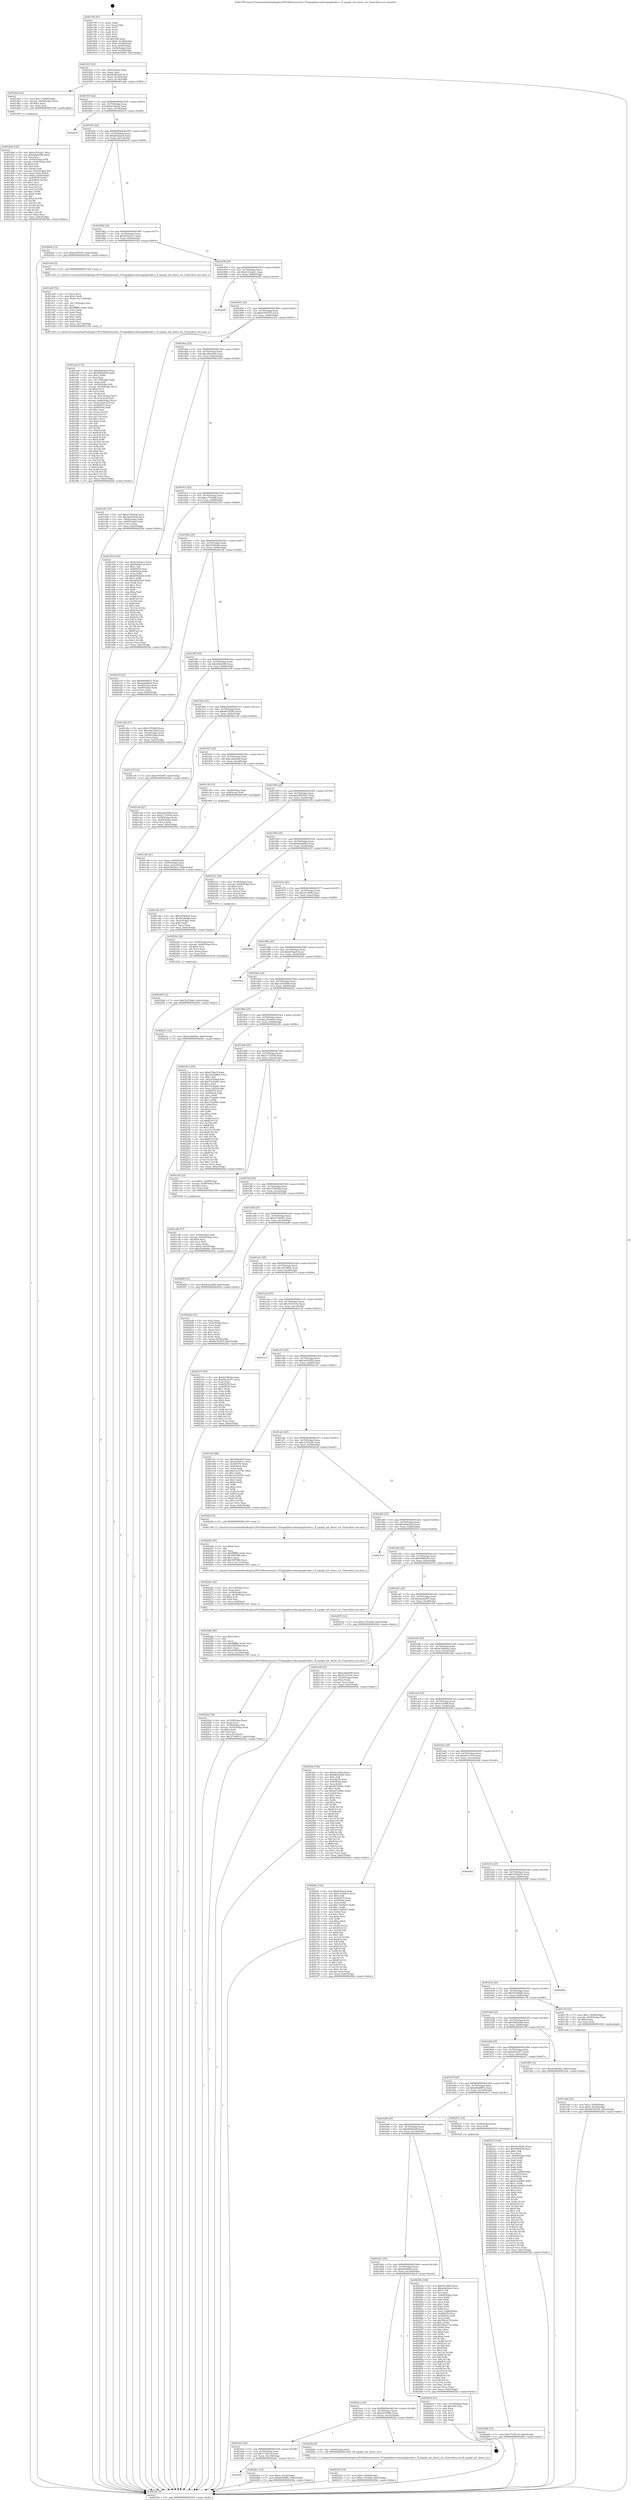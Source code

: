 digraph "0x4017f0" {
  label = "0x4017f0 (/mnt/c/Users/mathe/Desktop/tcc/POCII/binaries/extr_FFmpeglibavcodecmpeg4video.c_ff_mpeg4_init_direct_mv_Final-ollvm.out::main(0))"
  labelloc = "t"
  node[shape=record]

  Entry [label="",width=0.3,height=0.3,shape=circle,fillcolor=black,style=filled]
  "0x40181f" [label="{
     0x40181f [23]\l
     | [instrs]\l
     &nbsp;&nbsp;0x40181f \<+3\>: mov -0x6c(%rbp),%eax\l
     &nbsp;&nbsp;0x401822 \<+2\>: mov %eax,%ecx\l
     &nbsp;&nbsp;0x401824 \<+6\>: sub $0x98a001ad,%ecx\l
     &nbsp;&nbsp;0x40182a \<+3\>: mov %eax,-0x70(%rbp)\l
     &nbsp;&nbsp;0x40182d \<+3\>: mov %ecx,-0x74(%rbp)\l
     &nbsp;&nbsp;0x401830 \<+6\>: je 0000000000401da6 \<main+0x5b6\>\l
  }"]
  "0x401da6" [label="{
     0x401da6 [23]\l
     | [instrs]\l
     &nbsp;&nbsp;0x401da6 \<+7\>: movl $0x1,-0x60(%rbp)\l
     &nbsp;&nbsp;0x401dad \<+4\>: movslq -0x60(%rbp),%rax\l
     &nbsp;&nbsp;0x401db1 \<+4\>: shl $0x2,%rax\l
     &nbsp;&nbsp;0x401db5 \<+3\>: mov %rax,%rdi\l
     &nbsp;&nbsp;0x401db8 \<+5\>: call 0000000000401050 \<malloc@plt\>\l
     | [calls]\l
     &nbsp;&nbsp;0x401050 \{1\} (unknown)\l
  }"]
  "0x401836" [label="{
     0x401836 [22]\l
     | [instrs]\l
     &nbsp;&nbsp;0x401836 \<+5\>: jmp 000000000040183b \<main+0x4b\>\l
     &nbsp;&nbsp;0x40183b \<+3\>: mov -0x70(%rbp),%eax\l
     &nbsp;&nbsp;0x40183e \<+5\>: sub $0x9e1f6a5e,%eax\l
     &nbsp;&nbsp;0x401843 \<+3\>: mov %eax,-0x78(%rbp)\l
     &nbsp;&nbsp;0x401846 \<+6\>: je 00000000004025c0 \<main+0xdd0\>\l
  }"]
  Exit [label="",width=0.3,height=0.3,shape=circle,fillcolor=black,style=filled,peripheries=2]
  "0x4025c0" [label="{
     0x4025c0\l
  }", style=dashed]
  "0x40184c" [label="{
     0x40184c [22]\l
     | [instrs]\l
     &nbsp;&nbsp;0x40184c \<+5\>: jmp 0000000000401851 \<main+0x61\>\l
     &nbsp;&nbsp;0x401851 \<+3\>: mov -0x70(%rbp),%eax\l
     &nbsp;&nbsp;0x401854 \<+5\>: sub $0xa6d22ce4,%eax\l
     &nbsp;&nbsp;0x401859 \<+3\>: mov %eax,-0x7c(%rbp)\l
     &nbsp;&nbsp;0x40185c \<+6\>: je 00000000004020e4 \<main+0x8f4\>\l
  }"]
  "0x401bfc" [label="{
     0x401bfc\l
  }", style=dashed]
  "0x4020e4" [label="{
     0x4020e4 [12]\l
     | [instrs]\l
     &nbsp;&nbsp;0x4020e4 \<+7\>: movl $0xb70555f7,-0x6c(%rbp)\l
     &nbsp;&nbsp;0x4020eb \<+5\>: jmp 00000000004025dc \<main+0xdec\>\l
  }"]
  "0x401862" [label="{
     0x401862 [22]\l
     | [instrs]\l
     &nbsp;&nbsp;0x401862 \<+5\>: jmp 0000000000401867 \<main+0x77\>\l
     &nbsp;&nbsp;0x401867 \<+3\>: mov -0x70(%rbp),%eax\l
     &nbsp;&nbsp;0x40186a \<+5\>: sub $0xa93241c1,%eax\l
     &nbsp;&nbsp;0x40186f \<+3\>: mov %eax,-0x80(%rbp)\l
     &nbsp;&nbsp;0x401872 \<+6\>: je 0000000000401eb4 \<main+0x6c4\>\l
  }"]
  "0x4024b1" [label="{
     0x4024b1 [19]\l
     | [instrs]\l
     &nbsp;&nbsp;0x4024b1 \<+7\>: movl $0x0,-0x34(%rbp)\l
     &nbsp;&nbsp;0x4024b8 \<+7\>: movl $0x695d6ffe,-0x6c(%rbp)\l
     &nbsp;&nbsp;0x4024bf \<+5\>: jmp 00000000004025dc \<main+0xdec\>\l
  }"]
  "0x401eb4" [label="{
     0x401eb4 [5]\l
     | [instrs]\l
     &nbsp;&nbsp;0x401eb4 \<+5\>: call 0000000000401160 \<next_i\>\l
     | [calls]\l
     &nbsp;&nbsp;0x401160 \{1\} (/mnt/c/Users/mathe/Desktop/tcc/POCII/binaries/extr_FFmpeglibavcodecmpeg4video.c_ff_mpeg4_init_direct_mv_Final-ollvm.out::next_i)\l
  }"]
  "0x401878" [label="{
     0x401878 [25]\l
     | [instrs]\l
     &nbsp;&nbsp;0x401878 \<+5\>: jmp 000000000040187d \<main+0x8d\>\l
     &nbsp;&nbsp;0x40187d \<+3\>: mov -0x70(%rbp),%eax\l
     &nbsp;&nbsp;0x401880 \<+5\>: sub $0xb143a2e1,%eax\l
     &nbsp;&nbsp;0x401885 \<+6\>: mov %eax,-0x84(%rbp)\l
     &nbsp;&nbsp;0x40188b \<+6\>: je 00000000004024d9 \<main+0xce9\>\l
  }"]
  "0x402488" [label="{
     0x402488 [12]\l
     | [instrs]\l
     &nbsp;&nbsp;0x402488 \<+7\>: movl $0x77345c3f,-0x6c(%rbp)\l
     &nbsp;&nbsp;0x40248f \<+5\>: jmp 00000000004025dc \<main+0xdec\>\l
  }"]
  "0x4024d9" [label="{
     0x4024d9\l
  }", style=dashed]
  "0x401891" [label="{
     0x401891 [25]\l
     | [instrs]\l
     &nbsp;&nbsp;0x401891 \<+5\>: jmp 0000000000401896 \<main+0xa6\>\l
     &nbsp;&nbsp;0x401896 \<+3\>: mov -0x70(%rbp),%eax\l
     &nbsp;&nbsp;0x401899 \<+5\>: sub $0xb70555f7,%eax\l
     &nbsp;&nbsp;0x40189e \<+6\>: mov %eax,-0x88(%rbp)\l
     &nbsp;&nbsp;0x4018a4 \<+6\>: je 0000000000401e41 \<main+0x651\>\l
  }"]
  "0x402368" [label="{
     0x402368 [12]\l
     | [instrs]\l
     &nbsp;&nbsp;0x402368 \<+7\>: movl $0x3227d06c,-0x6c(%rbp)\l
     &nbsp;&nbsp;0x40236f \<+5\>: jmp 00000000004025dc \<main+0xdec\>\l
  }"]
  "0x401e41" [label="{
     0x401e41 [27]\l
     | [instrs]\l
     &nbsp;&nbsp;0x401e41 \<+5\>: mov $0x27594f3d,%eax\l
     &nbsp;&nbsp;0x401e46 \<+5\>: mov $0x3a543b52,%ecx\l
     &nbsp;&nbsp;0x401e4b \<+3\>: mov -0x64(%rbp),%edx\l
     &nbsp;&nbsp;0x401e4e \<+3\>: cmp -0x60(%rbp),%edx\l
     &nbsp;&nbsp;0x401e51 \<+3\>: cmovl %ecx,%eax\l
     &nbsp;&nbsp;0x401e54 \<+3\>: mov %eax,-0x6c(%rbp)\l
     &nbsp;&nbsp;0x401e57 \<+5\>: jmp 00000000004025dc \<main+0xdec\>\l
  }"]
  "0x4018aa" [label="{
     0x4018aa [25]\l
     | [instrs]\l
     &nbsp;&nbsp;0x4018aa \<+5\>: jmp 00000000004018af \<main+0xbf\>\l
     &nbsp;&nbsp;0x4018af \<+3\>: mov -0x70(%rbp),%eax\l
     &nbsp;&nbsp;0x4018b2 \<+5\>: sub $0xc0bcc8a9,%eax\l
     &nbsp;&nbsp;0x4018b7 \<+6\>: mov %eax,-0x8c(%rbp)\l
     &nbsp;&nbsp;0x4018bd \<+6\>: je 0000000000401d16 \<main+0x526\>\l
  }"]
  "0x40234e" [label="{
     0x40234e [26]\l
     | [instrs]\l
     &nbsp;&nbsp;0x40234e \<+4\>: mov -0x50(%rbp),%rax\l
     &nbsp;&nbsp;0x402352 \<+4\>: movslq -0x68(%rbp),%rcx\l
     &nbsp;&nbsp;0x402356 \<+4\>: shl $0x4,%rcx\l
     &nbsp;&nbsp;0x40235a \<+3\>: add %rcx,%rax\l
     &nbsp;&nbsp;0x40235d \<+3\>: mov (%rax),%rax\l
     &nbsp;&nbsp;0x402360 \<+3\>: mov %rax,%rdi\l
     &nbsp;&nbsp;0x402363 \<+5\>: call 0000000000401030 \<free@plt\>\l
     | [calls]\l
     &nbsp;&nbsp;0x401030 \{1\} (unknown)\l
  }"]
  "0x401d16" [label="{
     0x401d16 [144]\l
     | [instrs]\l
     &nbsp;&nbsp;0x401d16 \<+5\>: mov $0xb143a2e1,%eax\l
     &nbsp;&nbsp;0x401d1b \<+5\>: mov $0x98a001ad,%ecx\l
     &nbsp;&nbsp;0x401d20 \<+2\>: mov $0x1,%dl\l
     &nbsp;&nbsp;0x401d22 \<+7\>: mov 0x405070,%esi\l
     &nbsp;&nbsp;0x401d29 \<+7\>: mov 0x405054,%edi\l
     &nbsp;&nbsp;0x401d30 \<+3\>: mov %esi,%r8d\l
     &nbsp;&nbsp;0x401d33 \<+7\>: sub $0xfd50dd34,%r8d\l
     &nbsp;&nbsp;0x401d3a \<+4\>: sub $0x1,%r8d\l
     &nbsp;&nbsp;0x401d3e \<+7\>: add $0xfd50dd34,%r8d\l
     &nbsp;&nbsp;0x401d45 \<+4\>: imul %r8d,%esi\l
     &nbsp;&nbsp;0x401d49 \<+3\>: and $0x1,%esi\l
     &nbsp;&nbsp;0x401d4c \<+3\>: cmp $0x0,%esi\l
     &nbsp;&nbsp;0x401d4f \<+4\>: sete %r9b\l
     &nbsp;&nbsp;0x401d53 \<+3\>: cmp $0xa,%edi\l
     &nbsp;&nbsp;0x401d56 \<+4\>: setl %r10b\l
     &nbsp;&nbsp;0x401d5a \<+3\>: mov %r9b,%r11b\l
     &nbsp;&nbsp;0x401d5d \<+4\>: xor $0xff,%r11b\l
     &nbsp;&nbsp;0x401d61 \<+3\>: mov %r10b,%bl\l
     &nbsp;&nbsp;0x401d64 \<+3\>: xor $0xff,%bl\l
     &nbsp;&nbsp;0x401d67 \<+3\>: xor $0x1,%dl\l
     &nbsp;&nbsp;0x401d6a \<+3\>: mov %r11b,%r14b\l
     &nbsp;&nbsp;0x401d6d \<+4\>: and $0xff,%r14b\l
     &nbsp;&nbsp;0x401d71 \<+3\>: and %dl,%r9b\l
     &nbsp;&nbsp;0x401d74 \<+3\>: mov %bl,%r15b\l
     &nbsp;&nbsp;0x401d77 \<+4\>: and $0xff,%r15b\l
     &nbsp;&nbsp;0x401d7b \<+3\>: and %dl,%r10b\l
     &nbsp;&nbsp;0x401d7e \<+3\>: or %r9b,%r14b\l
     &nbsp;&nbsp;0x401d81 \<+3\>: or %r10b,%r15b\l
     &nbsp;&nbsp;0x401d84 \<+3\>: xor %r15b,%r14b\l
     &nbsp;&nbsp;0x401d87 \<+3\>: or %bl,%r11b\l
     &nbsp;&nbsp;0x401d8a \<+4\>: xor $0xff,%r11b\l
     &nbsp;&nbsp;0x401d8e \<+3\>: or $0x1,%dl\l
     &nbsp;&nbsp;0x401d91 \<+3\>: and %dl,%r11b\l
     &nbsp;&nbsp;0x401d94 \<+3\>: or %r11b,%r14b\l
     &nbsp;&nbsp;0x401d97 \<+4\>: test $0x1,%r14b\l
     &nbsp;&nbsp;0x401d9b \<+3\>: cmovne %ecx,%eax\l
     &nbsp;&nbsp;0x401d9e \<+3\>: mov %eax,-0x6c(%rbp)\l
     &nbsp;&nbsp;0x401da1 \<+5\>: jmp 00000000004025dc \<main+0xdec\>\l
  }"]
  "0x4018c3" [label="{
     0x4018c3 [25]\l
     | [instrs]\l
     &nbsp;&nbsp;0x4018c3 \<+5\>: jmp 00000000004018c8 \<main+0xd8\>\l
     &nbsp;&nbsp;0x4018c8 \<+3\>: mov -0x70(%rbp),%eax\l
     &nbsp;&nbsp;0x4018cb \<+5\>: sub $0xcc7016d6,%eax\l
     &nbsp;&nbsp;0x4018d0 \<+6\>: mov %eax,-0x90(%rbp)\l
     &nbsp;&nbsp;0x4018d6 \<+6\>: je 0000000000402316 \<main+0xb26\>\l
  }"]
  "0x402303" [label="{
     0x402303 [19]\l
     | [instrs]\l
     &nbsp;&nbsp;0x402303 \<+7\>: movl $0x0,-0x68(%rbp)\l
     &nbsp;&nbsp;0x40230a \<+7\>: movl $0xcc7016d6,-0x6c(%rbp)\l
     &nbsp;&nbsp;0x402311 \<+5\>: jmp 00000000004025dc \<main+0xdec\>\l
  }"]
  "0x402316" [label="{
     0x402316 [27]\l
     | [instrs]\l
     &nbsp;&nbsp;0x402316 \<+5\>: mov $0x66bd8872,%eax\l
     &nbsp;&nbsp;0x40231b \<+5\>: mov $0xebaa6664,%ecx\l
     &nbsp;&nbsp;0x402320 \<+3\>: mov -0x68(%rbp),%edx\l
     &nbsp;&nbsp;0x402323 \<+3\>: cmp -0x48(%rbp),%edx\l
     &nbsp;&nbsp;0x402326 \<+3\>: cmovl %ecx,%eax\l
     &nbsp;&nbsp;0x402329 \<+3\>: mov %eax,-0x6c(%rbp)\l
     &nbsp;&nbsp;0x40232c \<+5\>: jmp 00000000004025dc \<main+0xdec\>\l
  }"]
  "0x4018dc" [label="{
     0x4018dc [25]\l
     | [instrs]\l
     &nbsp;&nbsp;0x4018dc \<+5\>: jmp 00000000004018e1 \<main+0xf1\>\l
     &nbsp;&nbsp;0x4018e1 \<+3\>: mov -0x70(%rbp),%eax\l
     &nbsp;&nbsp;0x4018e4 \<+5\>: sub $0xd326b48e,%eax\l
     &nbsp;&nbsp;0x4018e9 \<+6\>: mov %eax,-0x94(%rbp)\l
     &nbsp;&nbsp;0x4018ef \<+6\>: je 0000000000401cfb \<main+0x50b\>\l
  }"]
  "0x401be3" [label="{
     0x401be3 [25]\l
     | [instrs]\l
     &nbsp;&nbsp;0x401be3 \<+5\>: jmp 0000000000401be8 \<main+0x3f8\>\l
     &nbsp;&nbsp;0x401be8 \<+3\>: mov -0x70(%rbp),%eax\l
     &nbsp;&nbsp;0x401beb \<+5\>: sub $0x77345c3f,%eax\l
     &nbsp;&nbsp;0x401bf0 \<+6\>: mov %eax,-0x110(%rbp)\l
     &nbsp;&nbsp;0x401bf6 \<+6\>: je 00000000004024b1 \<main+0xcc1\>\l
  }"]
  "0x401cfb" [label="{
     0x401cfb [27]\l
     | [instrs]\l
     &nbsp;&nbsp;0x401cfb \<+5\>: mov $0x3c7f3d28,%eax\l
     &nbsp;&nbsp;0x401d00 \<+5\>: mov $0xc0bcc8a9,%ecx\l
     &nbsp;&nbsp;0x401d05 \<+3\>: mov -0x5c(%rbp),%edx\l
     &nbsp;&nbsp;0x401d08 \<+3\>: cmp -0x58(%rbp),%edx\l
     &nbsp;&nbsp;0x401d0b \<+3\>: cmovl %ecx,%eax\l
     &nbsp;&nbsp;0x401d0e \<+3\>: mov %eax,-0x6c(%rbp)\l
     &nbsp;&nbsp;0x401d11 \<+5\>: jmp 00000000004025dc \<main+0xdec\>\l
  }"]
  "0x4018f5" [label="{
     0x4018f5 [25]\l
     | [instrs]\l
     &nbsp;&nbsp;0x4018f5 \<+5\>: jmp 00000000004018fa \<main+0x10a\>\l
     &nbsp;&nbsp;0x4018fa \<+3\>: mov -0x70(%rbp),%eax\l
     &nbsp;&nbsp;0x4018fd \<+5\>: sub $0xd426a5f0,%eax\l
     &nbsp;&nbsp;0x401902 \<+6\>: mov %eax,-0x98(%rbp)\l
     &nbsp;&nbsp;0x401908 \<+6\>: je 0000000000401e35 \<main+0x645\>\l
  }"]
  "0x4022fa" [label="{
     0x4022fa [9]\l
     | [instrs]\l
     &nbsp;&nbsp;0x4022fa \<+4\>: mov -0x50(%rbp),%rdi\l
     &nbsp;&nbsp;0x4022fe \<+5\>: call 0000000000401420 \<ff_mpeg4_init_direct_mv\>\l
     | [calls]\l
     &nbsp;&nbsp;0x401420 \{1\} (/mnt/c/Users/mathe/Desktop/tcc/POCII/binaries/extr_FFmpeglibavcodecmpeg4video.c_ff_mpeg4_init_direct_mv_Final-ollvm.out::ff_mpeg4_init_direct_mv)\l
  }"]
  "0x401e35" [label="{
     0x401e35 [12]\l
     | [instrs]\l
     &nbsp;&nbsp;0x401e35 \<+7\>: movl $0xb70555f7,-0x6c(%rbp)\l
     &nbsp;&nbsp;0x401e3c \<+5\>: jmp 00000000004025dc \<main+0xdec\>\l
  }"]
  "0x40190e" [label="{
     0x40190e [25]\l
     | [instrs]\l
     &nbsp;&nbsp;0x40190e \<+5\>: jmp 0000000000401913 \<main+0x123\>\l
     &nbsp;&nbsp;0x401913 \<+3\>: mov -0x70(%rbp),%eax\l
     &nbsp;&nbsp;0x401916 \<+5\>: sub $0xd815b305,%eax\l
     &nbsp;&nbsp;0x40191b \<+6\>: mov %eax,-0x9c(%rbp)\l
     &nbsp;&nbsp;0x401921 \<+6\>: je 0000000000401ca4 \<main+0x4b4\>\l
  }"]
  "0x401bca" [label="{
     0x401bca [25]\l
     | [instrs]\l
     &nbsp;&nbsp;0x401bca \<+5\>: jmp 0000000000401bcf \<main+0x3df\>\l
     &nbsp;&nbsp;0x401bcf \<+3\>: mov -0x70(%rbp),%eax\l
     &nbsp;&nbsp;0x401bd2 \<+5\>: sub $0x6af10496,%eax\l
     &nbsp;&nbsp;0x401bd7 \<+6\>: mov %eax,-0x10c(%rbp)\l
     &nbsp;&nbsp;0x401bdd \<+6\>: je 00000000004022fa \<main+0xb0a\>\l
  }"]
  "0x401ca4" [label="{
     0x401ca4 [27]\l
     | [instrs]\l
     &nbsp;&nbsp;0x401ca4 \<+5\>: mov $0x6af10496,%eax\l
     &nbsp;&nbsp;0x401ca9 \<+5\>: mov $0x21710536,%ecx\l
     &nbsp;&nbsp;0x401cae \<+3\>: mov -0x54(%rbp),%edx\l
     &nbsp;&nbsp;0x401cb1 \<+3\>: cmp -0x48(%rbp),%edx\l
     &nbsp;&nbsp;0x401cb4 \<+3\>: cmovl %ecx,%eax\l
     &nbsp;&nbsp;0x401cb7 \<+3\>: mov %eax,-0x6c(%rbp)\l
     &nbsp;&nbsp;0x401cba \<+5\>: jmp 00000000004025dc \<main+0xdec\>\l
  }"]
  "0x401927" [label="{
     0x401927 [25]\l
     | [instrs]\l
     &nbsp;&nbsp;0x401927 \<+5\>: jmp 000000000040192c \<main+0x13c\>\l
     &nbsp;&nbsp;0x40192c \<+3\>: mov -0x70(%rbp),%eax\l
     &nbsp;&nbsp;0x40192f \<+5\>: sub $0xe39a4446,%eax\l
     &nbsp;&nbsp;0x401934 \<+6\>: mov %eax,-0xa0(%rbp)\l
     &nbsp;&nbsp;0x40193a \<+6\>: je 0000000000401c39 \<main+0x449\>\l
  }"]
  "0x4024c4" [label="{
     0x4024c4 [21]\l
     | [instrs]\l
     &nbsp;&nbsp;0x4024c4 \<+3\>: mov -0x34(%rbp),%eax\l
     &nbsp;&nbsp;0x4024c7 \<+7\>: add $0x108,%rsp\l
     &nbsp;&nbsp;0x4024ce \<+1\>: pop %rbx\l
     &nbsp;&nbsp;0x4024cf \<+2\>: pop %r12\l
     &nbsp;&nbsp;0x4024d1 \<+2\>: pop %r13\l
     &nbsp;&nbsp;0x4024d3 \<+2\>: pop %r14\l
     &nbsp;&nbsp;0x4024d5 \<+2\>: pop %r15\l
     &nbsp;&nbsp;0x4024d7 \<+1\>: pop %rbp\l
     &nbsp;&nbsp;0x4024d8 \<+1\>: ret\l
  }"]
  "0x401c39" [label="{
     0x401c39 [13]\l
     | [instrs]\l
     &nbsp;&nbsp;0x401c39 \<+4\>: mov -0x40(%rbp),%rax\l
     &nbsp;&nbsp;0x401c3d \<+4\>: mov 0x8(%rax),%rdi\l
     &nbsp;&nbsp;0x401c41 \<+5\>: call 0000000000401060 \<atoi@plt\>\l
     | [calls]\l
     &nbsp;&nbsp;0x401060 \{1\} (unknown)\l
  }"]
  "0x401940" [label="{
     0x401940 [25]\l
     | [instrs]\l
     &nbsp;&nbsp;0x401940 \<+5\>: jmp 0000000000401945 \<main+0x155\>\l
     &nbsp;&nbsp;0x401945 \<+3\>: mov -0x70(%rbp),%eax\l
     &nbsp;&nbsp;0x401948 \<+5\>: sub $0xe59d32a7,%eax\l
     &nbsp;&nbsp;0x40194d \<+6\>: mov %eax,-0xa4(%rbp)\l
     &nbsp;&nbsp;0x401953 \<+6\>: je 0000000000401c5b \<main+0x46b\>\l
  }"]
  "0x4022b2" [label="{
     0x4022b2 [39]\l
     | [instrs]\l
     &nbsp;&nbsp;0x4022b2 \<+6\>: mov -0x120(%rbp),%ecx\l
     &nbsp;&nbsp;0x4022b8 \<+3\>: imul %eax,%ecx\l
     &nbsp;&nbsp;0x4022bb \<+4\>: mov -0x50(%rbp),%rsi\l
     &nbsp;&nbsp;0x4022bf \<+4\>: movslq -0x54(%rbp),%rdi\l
     &nbsp;&nbsp;0x4022c3 \<+4\>: shl $0x4,%rdi\l
     &nbsp;&nbsp;0x4022c7 \<+3\>: add %rdi,%rsi\l
     &nbsp;&nbsp;0x4022ca \<+3\>: mov %ecx,0xc(%rsi)\l
     &nbsp;&nbsp;0x4022cd \<+7\>: movl $0x27c46031,-0x6c(%rbp)\l
     &nbsp;&nbsp;0x4022d4 \<+5\>: jmp 00000000004025dc \<main+0xdec\>\l
  }"]
  "0x401c5b" [label="{
     0x401c5b [27]\l
     | [instrs]\l
     &nbsp;&nbsp;0x401c5b \<+5\>: mov $0x523fed34,%eax\l
     &nbsp;&nbsp;0x401c60 \<+5\>: mov $0x5f120ddb,%ecx\l
     &nbsp;&nbsp;0x401c65 \<+3\>: mov -0x2c(%rbp),%edx\l
     &nbsp;&nbsp;0x401c68 \<+3\>: cmp $0x0,%edx\l
     &nbsp;&nbsp;0x401c6b \<+3\>: cmove %ecx,%eax\l
     &nbsp;&nbsp;0x401c6e \<+3\>: mov %eax,-0x6c(%rbp)\l
     &nbsp;&nbsp;0x401c71 \<+5\>: jmp 00000000004025dc \<main+0xdec\>\l
  }"]
  "0x401959" [label="{
     0x401959 [25]\l
     | [instrs]\l
     &nbsp;&nbsp;0x401959 \<+5\>: jmp 000000000040195e \<main+0x16e\>\l
     &nbsp;&nbsp;0x40195e \<+3\>: mov -0x70(%rbp),%eax\l
     &nbsp;&nbsp;0x401961 \<+5\>: sub $0xebaa6664,%eax\l
     &nbsp;&nbsp;0x401966 \<+6\>: mov %eax,-0xa8(%rbp)\l
     &nbsp;&nbsp;0x40196c \<+6\>: je 0000000000402331 \<main+0xb41\>\l
  }"]
  "0x40228a" [label="{
     0x40228a [40]\l
     | [instrs]\l
     &nbsp;&nbsp;0x40228a \<+5\>: mov $0x2,%ecx\l
     &nbsp;&nbsp;0x40228f \<+1\>: cltd\l
     &nbsp;&nbsp;0x402290 \<+2\>: idiv %ecx\l
     &nbsp;&nbsp;0x402292 \<+6\>: imul $0xfffffffe,%edx,%ecx\l
     &nbsp;&nbsp;0x402298 \<+6\>: sub $0x25df54de,%ecx\l
     &nbsp;&nbsp;0x40229e \<+3\>: add $0x1,%ecx\l
     &nbsp;&nbsp;0x4022a1 \<+6\>: add $0x25df54de,%ecx\l
     &nbsp;&nbsp;0x4022a7 \<+6\>: mov %ecx,-0x120(%rbp)\l
     &nbsp;&nbsp;0x4022ad \<+5\>: call 0000000000401160 \<next_i\>\l
     | [calls]\l
     &nbsp;&nbsp;0x401160 \{1\} (/mnt/c/Users/mathe/Desktop/tcc/POCII/binaries/extr_FFmpeglibavcodecmpeg4video.c_ff_mpeg4_init_direct_mv_Final-ollvm.out::next_i)\l
  }"]
  "0x402331" [label="{
     0x402331 [29]\l
     | [instrs]\l
     &nbsp;&nbsp;0x402331 \<+4\>: mov -0x50(%rbp),%rax\l
     &nbsp;&nbsp;0x402335 \<+4\>: movslq -0x68(%rbp),%rcx\l
     &nbsp;&nbsp;0x402339 \<+4\>: shl $0x4,%rcx\l
     &nbsp;&nbsp;0x40233d \<+3\>: add %rcx,%rax\l
     &nbsp;&nbsp;0x402340 \<+3\>: mov (%rax),%rax\l
     &nbsp;&nbsp;0x402343 \<+3\>: mov (%rax),%rax\l
     &nbsp;&nbsp;0x402346 \<+3\>: mov %rax,%rdi\l
     &nbsp;&nbsp;0x402349 \<+5\>: call 0000000000401030 \<free@plt\>\l
     | [calls]\l
     &nbsp;&nbsp;0x401030 \{1\} (unknown)\l
  }"]
  "0x401972" [label="{
     0x401972 [25]\l
     | [instrs]\l
     &nbsp;&nbsp;0x401972 \<+5\>: jmp 0000000000401977 \<main+0x187\>\l
     &nbsp;&nbsp;0x401977 \<+3\>: mov -0x70(%rbp),%eax\l
     &nbsp;&nbsp;0x40197a \<+5\>: sub $0xd3c39d0,%eax\l
     &nbsp;&nbsp;0x40197f \<+6\>: mov %eax,-0xac(%rbp)\l
     &nbsp;&nbsp;0x401985 \<+6\>: je 0000000000402580 \<main+0xd90\>\l
  }"]
  "0x40226a" [label="{
     0x40226a [32]\l
     | [instrs]\l
     &nbsp;&nbsp;0x40226a \<+6\>: mov -0x11c(%rbp),%ecx\l
     &nbsp;&nbsp;0x402270 \<+3\>: imul %eax,%ecx\l
     &nbsp;&nbsp;0x402273 \<+4\>: mov -0x50(%rbp),%rsi\l
     &nbsp;&nbsp;0x402277 \<+4\>: movslq -0x54(%rbp),%rdi\l
     &nbsp;&nbsp;0x40227b \<+4\>: shl $0x4,%rdi\l
     &nbsp;&nbsp;0x40227f \<+3\>: add %rdi,%rsi\l
     &nbsp;&nbsp;0x402282 \<+3\>: mov %ecx,0x8(%rsi)\l
     &nbsp;&nbsp;0x402285 \<+5\>: call 0000000000401160 \<next_i\>\l
     | [calls]\l
     &nbsp;&nbsp;0x401160 \{1\} (/mnt/c/Users/mathe/Desktop/tcc/POCII/binaries/extr_FFmpeglibavcodecmpeg4video.c_ff_mpeg4_init_direct_mv_Final-ollvm.out::next_i)\l
  }"]
  "0x402580" [label="{
     0x402580\l
  }", style=dashed]
  "0x40198b" [label="{
     0x40198b [25]\l
     | [instrs]\l
     &nbsp;&nbsp;0x40198b \<+5\>: jmp 0000000000401990 \<main+0x1a0\>\l
     &nbsp;&nbsp;0x401990 \<+3\>: mov -0x70(%rbp),%eax\l
     &nbsp;&nbsp;0x401993 \<+5\>: sub $0xfa7bee5,%eax\l
     &nbsp;&nbsp;0x401998 \<+6\>: mov %eax,-0xb0(%rbp)\l
     &nbsp;&nbsp;0x40199e \<+6\>: je 00000000004025a1 \<main+0xdb1\>\l
  }"]
  "0x402242" [label="{
     0x402242 [40]\l
     | [instrs]\l
     &nbsp;&nbsp;0x402242 \<+5\>: mov $0x2,%ecx\l
     &nbsp;&nbsp;0x402247 \<+1\>: cltd\l
     &nbsp;&nbsp;0x402248 \<+2\>: idiv %ecx\l
     &nbsp;&nbsp;0x40224a \<+6\>: imul $0xfffffffe,%edx,%ecx\l
     &nbsp;&nbsp;0x402250 \<+6\>: sub $0x50f70ff2,%ecx\l
     &nbsp;&nbsp;0x402256 \<+3\>: add $0x1,%ecx\l
     &nbsp;&nbsp;0x402259 \<+6\>: add $0x50f70ff2,%ecx\l
     &nbsp;&nbsp;0x40225f \<+6\>: mov %ecx,-0x11c(%rbp)\l
     &nbsp;&nbsp;0x402265 \<+5\>: call 0000000000401160 \<next_i\>\l
     | [calls]\l
     &nbsp;&nbsp;0x401160 \{1\} (/mnt/c/Users/mathe/Desktop/tcc/POCII/binaries/extr_FFmpeglibavcodecmpeg4video.c_ff_mpeg4_init_direct_mv_Final-ollvm.out::next_i)\l
  }"]
  "0x4025a1" [label="{
     0x4025a1\l
  }", style=dashed]
  "0x4019a4" [label="{
     0x4019a4 [25]\l
     | [instrs]\l
     &nbsp;&nbsp;0x4019a4 \<+5\>: jmp 00000000004019a9 \<main+0x1b9\>\l
     &nbsp;&nbsp;0x4019a9 \<+3\>: mov -0x70(%rbp),%eax\l
     &nbsp;&nbsp;0x4019ac \<+5\>: sub $0x1203d464,%eax\l
     &nbsp;&nbsp;0x4019b1 \<+6\>: mov %eax,-0xb4(%rbp)\l
     &nbsp;&nbsp;0x4019b7 \<+6\>: je 0000000000402231 \<main+0xa41\>\l
  }"]
  "0x401bb1" [label="{
     0x401bb1 [25]\l
     | [instrs]\l
     &nbsp;&nbsp;0x401bb1 \<+5\>: jmp 0000000000401bb6 \<main+0x3c6\>\l
     &nbsp;&nbsp;0x401bb6 \<+3\>: mov -0x70(%rbp),%eax\l
     &nbsp;&nbsp;0x401bb9 \<+5\>: sub $0x695d6ffe,%eax\l
     &nbsp;&nbsp;0x401bbe \<+6\>: mov %eax,-0x108(%rbp)\l
     &nbsp;&nbsp;0x401bc4 \<+6\>: je 00000000004024c4 \<main+0xcd4\>\l
  }"]
  "0x402231" [label="{
     0x402231 [12]\l
     | [instrs]\l
     &nbsp;&nbsp;0x402231 \<+7\>: movl $0xd326b48e,-0x6c(%rbp)\l
     &nbsp;&nbsp;0x402238 \<+5\>: jmp 00000000004025dc \<main+0xdec\>\l
  }"]
  "0x4019bd" [label="{
     0x4019bd [25]\l
     | [instrs]\l
     &nbsp;&nbsp;0x4019bd \<+5\>: jmp 00000000004019c2 \<main+0x1d2\>\l
     &nbsp;&nbsp;0x4019c2 \<+3\>: mov -0x70(%rbp),%eax\l
     &nbsp;&nbsp;0x4019c5 \<+5\>: sub $0x125308c5,%eax\l
     &nbsp;&nbsp;0x4019ca \<+6\>: mov %eax,-0xb8(%rbp)\l
     &nbsp;&nbsp;0x4019d0 \<+6\>: je 000000000040218c \<main+0x99c\>\l
  }"]
  "0x40203b" [label="{
     0x40203b [169]\l
     | [instrs]\l
     &nbsp;&nbsp;0x40203b \<+5\>: mov $0xd3c39d0,%eax\l
     &nbsp;&nbsp;0x402040 \<+5\>: mov $0xa6d22ce4,%ecx\l
     &nbsp;&nbsp;0x402045 \<+2\>: mov $0x1,%dl\l
     &nbsp;&nbsp;0x402047 \<+2\>: xor %esi,%esi\l
     &nbsp;&nbsp;0x402049 \<+3\>: mov -0x64(%rbp),%edi\l
     &nbsp;&nbsp;0x40204c \<+3\>: mov %esi,%r8d\l
     &nbsp;&nbsp;0x40204f \<+3\>: sub %edi,%r8d\l
     &nbsp;&nbsp;0x402052 \<+2\>: mov %esi,%edi\l
     &nbsp;&nbsp;0x402054 \<+3\>: sub $0x1,%edi\l
     &nbsp;&nbsp;0x402057 \<+3\>: add %edi,%r8d\l
     &nbsp;&nbsp;0x40205a \<+3\>: sub %r8d,%esi\l
     &nbsp;&nbsp;0x40205d \<+3\>: mov %esi,-0x64(%rbp)\l
     &nbsp;&nbsp;0x402060 \<+7\>: mov 0x405070,%esi\l
     &nbsp;&nbsp;0x402067 \<+7\>: mov 0x405054,%edi\l
     &nbsp;&nbsp;0x40206e \<+3\>: mov %esi,%r8d\l
     &nbsp;&nbsp;0x402071 \<+7\>: sub $0x7f6c4176,%r8d\l
     &nbsp;&nbsp;0x402078 \<+4\>: sub $0x1,%r8d\l
     &nbsp;&nbsp;0x40207c \<+7\>: add $0x7f6c4176,%r8d\l
     &nbsp;&nbsp;0x402083 \<+4\>: imul %r8d,%esi\l
     &nbsp;&nbsp;0x402087 \<+3\>: and $0x1,%esi\l
     &nbsp;&nbsp;0x40208a \<+3\>: cmp $0x0,%esi\l
     &nbsp;&nbsp;0x40208d \<+4\>: sete %r9b\l
     &nbsp;&nbsp;0x402091 \<+3\>: cmp $0xa,%edi\l
     &nbsp;&nbsp;0x402094 \<+4\>: setl %r10b\l
     &nbsp;&nbsp;0x402098 \<+3\>: mov %r9b,%r11b\l
     &nbsp;&nbsp;0x40209b \<+4\>: xor $0xff,%r11b\l
     &nbsp;&nbsp;0x40209f \<+3\>: mov %r10b,%bl\l
     &nbsp;&nbsp;0x4020a2 \<+3\>: xor $0xff,%bl\l
     &nbsp;&nbsp;0x4020a5 \<+3\>: xor $0x1,%dl\l
     &nbsp;&nbsp;0x4020a8 \<+3\>: mov %r11b,%r14b\l
     &nbsp;&nbsp;0x4020ab \<+4\>: and $0xff,%r14b\l
     &nbsp;&nbsp;0x4020af \<+3\>: and %dl,%r9b\l
     &nbsp;&nbsp;0x4020b2 \<+3\>: mov %bl,%r15b\l
     &nbsp;&nbsp;0x4020b5 \<+4\>: and $0xff,%r15b\l
     &nbsp;&nbsp;0x4020b9 \<+3\>: and %dl,%r10b\l
     &nbsp;&nbsp;0x4020bc \<+3\>: or %r9b,%r14b\l
     &nbsp;&nbsp;0x4020bf \<+3\>: or %r10b,%r15b\l
     &nbsp;&nbsp;0x4020c2 \<+3\>: xor %r15b,%r14b\l
     &nbsp;&nbsp;0x4020c5 \<+3\>: or %bl,%r11b\l
     &nbsp;&nbsp;0x4020c8 \<+4\>: xor $0xff,%r11b\l
     &nbsp;&nbsp;0x4020cc \<+3\>: or $0x1,%dl\l
     &nbsp;&nbsp;0x4020cf \<+3\>: and %dl,%r11b\l
     &nbsp;&nbsp;0x4020d2 \<+3\>: or %r11b,%r14b\l
     &nbsp;&nbsp;0x4020d5 \<+4\>: test $0x1,%r14b\l
     &nbsp;&nbsp;0x4020d9 \<+3\>: cmovne %ecx,%eax\l
     &nbsp;&nbsp;0x4020dc \<+3\>: mov %eax,-0x6c(%rbp)\l
     &nbsp;&nbsp;0x4020df \<+5\>: jmp 00000000004025dc \<main+0xdec\>\l
  }"]
  "0x40218c" [label="{
     0x40218c [165]\l
     | [instrs]\l
     &nbsp;&nbsp;0x40218c \<+5\>: mov $0xfa7bee5,%eax\l
     &nbsp;&nbsp;0x402191 \<+5\>: mov $0x1203d464,%ecx\l
     &nbsp;&nbsp;0x402196 \<+2\>: mov $0x1,%dl\l
     &nbsp;&nbsp;0x402198 \<+3\>: mov -0x5c(%rbp),%esi\l
     &nbsp;&nbsp;0x40219b \<+6\>: add $0x701d2ab1,%esi\l
     &nbsp;&nbsp;0x4021a1 \<+3\>: add $0x1,%esi\l
     &nbsp;&nbsp;0x4021a4 \<+6\>: sub $0x701d2ab1,%esi\l
     &nbsp;&nbsp;0x4021aa \<+3\>: mov %esi,-0x5c(%rbp)\l
     &nbsp;&nbsp;0x4021ad \<+7\>: mov 0x405070,%esi\l
     &nbsp;&nbsp;0x4021b4 \<+7\>: mov 0x405054,%edi\l
     &nbsp;&nbsp;0x4021bb \<+3\>: mov %esi,%r8d\l
     &nbsp;&nbsp;0x4021be \<+7\>: add $0x373ab8f1,%r8d\l
     &nbsp;&nbsp;0x4021c5 \<+4\>: sub $0x1,%r8d\l
     &nbsp;&nbsp;0x4021c9 \<+7\>: sub $0x373ab8f1,%r8d\l
     &nbsp;&nbsp;0x4021d0 \<+4\>: imul %r8d,%esi\l
     &nbsp;&nbsp;0x4021d4 \<+3\>: and $0x1,%esi\l
     &nbsp;&nbsp;0x4021d7 \<+3\>: cmp $0x0,%esi\l
     &nbsp;&nbsp;0x4021da \<+4\>: sete %r9b\l
     &nbsp;&nbsp;0x4021de \<+3\>: cmp $0xa,%edi\l
     &nbsp;&nbsp;0x4021e1 \<+4\>: setl %r10b\l
     &nbsp;&nbsp;0x4021e5 \<+3\>: mov %r9b,%r11b\l
     &nbsp;&nbsp;0x4021e8 \<+4\>: xor $0xff,%r11b\l
     &nbsp;&nbsp;0x4021ec \<+3\>: mov %r10b,%bl\l
     &nbsp;&nbsp;0x4021ef \<+3\>: xor $0xff,%bl\l
     &nbsp;&nbsp;0x4021f2 \<+3\>: xor $0x1,%dl\l
     &nbsp;&nbsp;0x4021f5 \<+3\>: mov %r11b,%r14b\l
     &nbsp;&nbsp;0x4021f8 \<+4\>: and $0xff,%r14b\l
     &nbsp;&nbsp;0x4021fc \<+3\>: and %dl,%r9b\l
     &nbsp;&nbsp;0x4021ff \<+3\>: mov %bl,%r15b\l
     &nbsp;&nbsp;0x402202 \<+4\>: and $0xff,%r15b\l
     &nbsp;&nbsp;0x402206 \<+3\>: and %dl,%r10b\l
     &nbsp;&nbsp;0x402209 \<+3\>: or %r9b,%r14b\l
     &nbsp;&nbsp;0x40220c \<+3\>: or %r10b,%r15b\l
     &nbsp;&nbsp;0x40220f \<+3\>: xor %r15b,%r14b\l
     &nbsp;&nbsp;0x402212 \<+3\>: or %bl,%r11b\l
     &nbsp;&nbsp;0x402215 \<+4\>: xor $0xff,%r11b\l
     &nbsp;&nbsp;0x402219 \<+3\>: or $0x1,%dl\l
     &nbsp;&nbsp;0x40221c \<+3\>: and %dl,%r11b\l
     &nbsp;&nbsp;0x40221f \<+3\>: or %r11b,%r14b\l
     &nbsp;&nbsp;0x402222 \<+4\>: test $0x1,%r14b\l
     &nbsp;&nbsp;0x402226 \<+3\>: cmovne %ecx,%eax\l
     &nbsp;&nbsp;0x402229 \<+3\>: mov %eax,-0x6c(%rbp)\l
     &nbsp;&nbsp;0x40222c \<+5\>: jmp 00000000004025dc \<main+0xdec\>\l
  }"]
  "0x4019d6" [label="{
     0x4019d6 [25]\l
     | [instrs]\l
     &nbsp;&nbsp;0x4019d6 \<+5\>: jmp 00000000004019db \<main+0x1eb\>\l
     &nbsp;&nbsp;0x4019db \<+3\>: mov -0x70(%rbp),%eax\l
     &nbsp;&nbsp;0x4019de \<+5\>: sub $0x21710536,%eax\l
     &nbsp;&nbsp;0x4019e3 \<+6\>: mov %eax,-0xbc(%rbp)\l
     &nbsp;&nbsp;0x4019e9 \<+6\>: je 0000000000401cbf \<main+0x4cf\>\l
  }"]
  "0x401b98" [label="{
     0x401b98 [25]\l
     | [instrs]\l
     &nbsp;&nbsp;0x401b98 \<+5\>: jmp 0000000000401b9d \<main+0x3ad\>\l
     &nbsp;&nbsp;0x401b9d \<+3\>: mov -0x70(%rbp),%eax\l
     &nbsp;&nbsp;0x401ba0 \<+5\>: sub $0x68293af9,%eax\l
     &nbsp;&nbsp;0x401ba5 \<+6\>: mov %eax,-0x104(%rbp)\l
     &nbsp;&nbsp;0x401bab \<+6\>: je 000000000040203b \<main+0x84b\>\l
  }"]
  "0x401cbf" [label="{
     0x401cbf [23]\l
     | [instrs]\l
     &nbsp;&nbsp;0x401cbf \<+7\>: movl $0x1,-0x58(%rbp)\l
     &nbsp;&nbsp;0x401cc6 \<+4\>: movslq -0x58(%rbp),%rax\l
     &nbsp;&nbsp;0x401cca \<+4\>: shl $0x3,%rax\l
     &nbsp;&nbsp;0x401cce \<+3\>: mov %rax,%rdi\l
     &nbsp;&nbsp;0x401cd1 \<+5\>: call 0000000000401050 \<malloc@plt\>\l
     | [calls]\l
     &nbsp;&nbsp;0x401050 \{1\} (unknown)\l
  }"]
  "0x4019ef" [label="{
     0x4019ef [25]\l
     | [instrs]\l
     &nbsp;&nbsp;0x4019ef \<+5\>: jmp 00000000004019f4 \<main+0x204\>\l
     &nbsp;&nbsp;0x4019f4 \<+3\>: mov -0x70(%rbp),%eax\l
     &nbsp;&nbsp;0x4019f7 \<+5\>: sub $0x27594f3d,%eax\l
     &nbsp;&nbsp;0x4019fc \<+6\>: mov %eax,-0xc0(%rbp)\l
     &nbsp;&nbsp;0x401a02 \<+6\>: je 00000000004020f0 \<main+0x900\>\l
  }"]
  "0x40247c" [label="{
     0x40247c [12]\l
     | [instrs]\l
     &nbsp;&nbsp;0x40247c \<+4\>: mov -0x50(%rbp),%rax\l
     &nbsp;&nbsp;0x402480 \<+3\>: mov %rax,%rdi\l
     &nbsp;&nbsp;0x402483 \<+5\>: call 0000000000401030 \<free@plt\>\l
     | [calls]\l
     &nbsp;&nbsp;0x401030 \{1\} (unknown)\l
  }"]
  "0x4020f0" [label="{
     0x4020f0 [12]\l
     | [instrs]\l
     &nbsp;&nbsp;0x4020f0 \<+7\>: movl $0x4ca0c89f,-0x6c(%rbp)\l
     &nbsp;&nbsp;0x4020f7 \<+5\>: jmp 00000000004025dc \<main+0xdec\>\l
  }"]
  "0x401a08" [label="{
     0x401a08 [25]\l
     | [instrs]\l
     &nbsp;&nbsp;0x401a08 \<+5\>: jmp 0000000000401a0d \<main+0x21d\>\l
     &nbsp;&nbsp;0x401a0d \<+3\>: mov -0x70(%rbp),%eax\l
     &nbsp;&nbsp;0x401a10 \<+5\>: sub $0x27c46031,%eax\l
     &nbsp;&nbsp;0x401a15 \<+6\>: mov %eax,-0xc4(%rbp)\l
     &nbsp;&nbsp;0x401a1b \<+6\>: je 00000000004022d9 \<main+0xae9\>\l
  }"]
  "0x401b7f" [label="{
     0x401b7f [25]\l
     | [instrs]\l
     &nbsp;&nbsp;0x401b7f \<+5\>: jmp 0000000000401b84 \<main+0x394\>\l
     &nbsp;&nbsp;0x401b84 \<+3\>: mov -0x70(%rbp),%eax\l
     &nbsp;&nbsp;0x401b87 \<+5\>: sub $0x66bd8872,%eax\l
     &nbsp;&nbsp;0x401b8c \<+6\>: mov %eax,-0x100(%rbp)\l
     &nbsp;&nbsp;0x401b92 \<+6\>: je 000000000040247c \<main+0xc8c\>\l
  }"]
  "0x4022d9" [label="{
     0x4022d9 [33]\l
     | [instrs]\l
     &nbsp;&nbsp;0x4022d9 \<+2\>: xor %eax,%eax\l
     &nbsp;&nbsp;0x4022db \<+3\>: mov -0x54(%rbp),%ecx\l
     &nbsp;&nbsp;0x4022de \<+2\>: mov %eax,%edx\l
     &nbsp;&nbsp;0x4022e0 \<+2\>: sub %ecx,%edx\l
     &nbsp;&nbsp;0x4022e2 \<+2\>: mov %eax,%ecx\l
     &nbsp;&nbsp;0x4022e4 \<+3\>: sub $0x1,%ecx\l
     &nbsp;&nbsp;0x4022e7 \<+2\>: add %ecx,%edx\l
     &nbsp;&nbsp;0x4022e9 \<+2\>: sub %edx,%eax\l
     &nbsp;&nbsp;0x4022eb \<+3\>: mov %eax,-0x54(%rbp)\l
     &nbsp;&nbsp;0x4022ee \<+7\>: movl $0xd815b305,-0x6c(%rbp)\l
     &nbsp;&nbsp;0x4022f5 \<+5\>: jmp 00000000004025dc \<main+0xdec\>\l
  }"]
  "0x401a21" [label="{
     0x401a21 [25]\l
     | [instrs]\l
     &nbsp;&nbsp;0x401a21 \<+5\>: jmp 0000000000401a26 \<main+0x236\>\l
     &nbsp;&nbsp;0x401a26 \<+3\>: mov -0x70(%rbp),%eax\l
     &nbsp;&nbsp;0x401a29 \<+5\>: sub $0x3227d06c,%eax\l
     &nbsp;&nbsp;0x401a2e \<+6\>: mov %eax,-0xc8(%rbp)\l
     &nbsp;&nbsp;0x401a34 \<+6\>: je 0000000000402374 \<main+0xb84\>\l
  }"]
  "0x4023c7" [label="{
     0x4023c7 [169]\l
     | [instrs]\l
     &nbsp;&nbsp;0x4023c7 \<+5\>: mov $0x9e1f6a5e,%eax\l
     &nbsp;&nbsp;0x4023cc \<+5\>: mov $0x4980fcf6,%ecx\l
     &nbsp;&nbsp;0x4023d1 \<+2\>: mov $0x1,%dl\l
     &nbsp;&nbsp;0x4023d3 \<+2\>: xor %esi,%esi\l
     &nbsp;&nbsp;0x4023d5 \<+3\>: mov -0x68(%rbp),%edi\l
     &nbsp;&nbsp;0x4023d8 \<+3\>: mov %esi,%r8d\l
     &nbsp;&nbsp;0x4023db \<+3\>: sub %edi,%r8d\l
     &nbsp;&nbsp;0x4023de \<+2\>: mov %esi,%edi\l
     &nbsp;&nbsp;0x4023e0 \<+3\>: sub $0x1,%edi\l
     &nbsp;&nbsp;0x4023e3 \<+3\>: add %edi,%r8d\l
     &nbsp;&nbsp;0x4023e6 \<+3\>: sub %r8d,%esi\l
     &nbsp;&nbsp;0x4023e9 \<+3\>: mov %esi,-0x68(%rbp)\l
     &nbsp;&nbsp;0x4023ec \<+7\>: mov 0x405070,%esi\l
     &nbsp;&nbsp;0x4023f3 \<+7\>: mov 0x405054,%edi\l
     &nbsp;&nbsp;0x4023fa \<+3\>: mov %esi,%r8d\l
     &nbsp;&nbsp;0x4023fd \<+7\>: sub $0xdce29483,%r8d\l
     &nbsp;&nbsp;0x402404 \<+4\>: sub $0x1,%r8d\l
     &nbsp;&nbsp;0x402408 \<+7\>: add $0xdce29483,%r8d\l
     &nbsp;&nbsp;0x40240f \<+4\>: imul %r8d,%esi\l
     &nbsp;&nbsp;0x402413 \<+3\>: and $0x1,%esi\l
     &nbsp;&nbsp;0x402416 \<+3\>: cmp $0x0,%esi\l
     &nbsp;&nbsp;0x402419 \<+4\>: sete %r9b\l
     &nbsp;&nbsp;0x40241d \<+3\>: cmp $0xa,%edi\l
     &nbsp;&nbsp;0x402420 \<+4\>: setl %r10b\l
     &nbsp;&nbsp;0x402424 \<+3\>: mov %r9b,%r11b\l
     &nbsp;&nbsp;0x402427 \<+4\>: xor $0xff,%r11b\l
     &nbsp;&nbsp;0x40242b \<+3\>: mov %r10b,%bl\l
     &nbsp;&nbsp;0x40242e \<+3\>: xor $0xff,%bl\l
     &nbsp;&nbsp;0x402431 \<+3\>: xor $0x1,%dl\l
     &nbsp;&nbsp;0x402434 \<+3\>: mov %r11b,%r14b\l
     &nbsp;&nbsp;0x402437 \<+4\>: and $0xff,%r14b\l
     &nbsp;&nbsp;0x40243b \<+3\>: and %dl,%r9b\l
     &nbsp;&nbsp;0x40243e \<+3\>: mov %bl,%r15b\l
     &nbsp;&nbsp;0x402441 \<+4\>: and $0xff,%r15b\l
     &nbsp;&nbsp;0x402445 \<+3\>: and %dl,%r10b\l
     &nbsp;&nbsp;0x402448 \<+3\>: or %r9b,%r14b\l
     &nbsp;&nbsp;0x40244b \<+3\>: or %r10b,%r15b\l
     &nbsp;&nbsp;0x40244e \<+3\>: xor %r15b,%r14b\l
     &nbsp;&nbsp;0x402451 \<+3\>: or %bl,%r11b\l
     &nbsp;&nbsp;0x402454 \<+4\>: xor $0xff,%r11b\l
     &nbsp;&nbsp;0x402458 \<+3\>: or $0x1,%dl\l
     &nbsp;&nbsp;0x40245b \<+3\>: and %dl,%r11b\l
     &nbsp;&nbsp;0x40245e \<+3\>: or %r11b,%r14b\l
     &nbsp;&nbsp;0x402461 \<+4\>: test $0x1,%r14b\l
     &nbsp;&nbsp;0x402465 \<+3\>: cmovne %ecx,%eax\l
     &nbsp;&nbsp;0x402468 \<+3\>: mov %eax,-0x6c(%rbp)\l
     &nbsp;&nbsp;0x40246b \<+5\>: jmp 00000000004025dc \<main+0xdec\>\l
  }"]
  "0x402374" [label="{
     0x402374 [83]\l
     | [instrs]\l
     &nbsp;&nbsp;0x402374 \<+5\>: mov $0x9e1f6a5e,%eax\l
     &nbsp;&nbsp;0x402379 \<+5\>: mov $0x60c41877,%ecx\l
     &nbsp;&nbsp;0x40237e \<+2\>: xor %edx,%edx\l
     &nbsp;&nbsp;0x402380 \<+7\>: mov 0x405070,%esi\l
     &nbsp;&nbsp;0x402387 \<+7\>: mov 0x405054,%edi\l
     &nbsp;&nbsp;0x40238e \<+3\>: sub $0x1,%edx\l
     &nbsp;&nbsp;0x402391 \<+3\>: mov %esi,%r8d\l
     &nbsp;&nbsp;0x402394 \<+3\>: add %edx,%r8d\l
     &nbsp;&nbsp;0x402397 \<+4\>: imul %r8d,%esi\l
     &nbsp;&nbsp;0x40239b \<+3\>: and $0x1,%esi\l
     &nbsp;&nbsp;0x40239e \<+3\>: cmp $0x0,%esi\l
     &nbsp;&nbsp;0x4023a1 \<+4\>: sete %r9b\l
     &nbsp;&nbsp;0x4023a5 \<+3\>: cmp $0xa,%edi\l
     &nbsp;&nbsp;0x4023a8 \<+4\>: setl %r10b\l
     &nbsp;&nbsp;0x4023ac \<+3\>: mov %r9b,%r11b\l
     &nbsp;&nbsp;0x4023af \<+3\>: and %r10b,%r11b\l
     &nbsp;&nbsp;0x4023b2 \<+3\>: xor %r10b,%r9b\l
     &nbsp;&nbsp;0x4023b5 \<+3\>: or %r9b,%r11b\l
     &nbsp;&nbsp;0x4023b8 \<+4\>: test $0x1,%r11b\l
     &nbsp;&nbsp;0x4023bc \<+3\>: cmovne %ecx,%eax\l
     &nbsp;&nbsp;0x4023bf \<+3\>: mov %eax,-0x6c(%rbp)\l
     &nbsp;&nbsp;0x4023c2 \<+5\>: jmp 00000000004025dc \<main+0xdec\>\l
  }"]
  "0x401a3a" [label="{
     0x401a3a [25]\l
     | [instrs]\l
     &nbsp;&nbsp;0x401a3a \<+5\>: jmp 0000000000401a3f \<main+0x24f\>\l
     &nbsp;&nbsp;0x401a3f \<+3\>: mov -0x70(%rbp),%eax\l
     &nbsp;&nbsp;0x401a42 \<+5\>: sub $0x3531914c,%eax\l
     &nbsp;&nbsp;0x401a47 \<+6\>: mov %eax,-0xcc(%rbp)\l
     &nbsp;&nbsp;0x401a4d \<+6\>: je 0000000000401c21 \<main+0x431\>\l
  }"]
  "0x401b66" [label="{
     0x401b66 [25]\l
     | [instrs]\l
     &nbsp;&nbsp;0x401b66 \<+5\>: jmp 0000000000401b6b \<main+0x37b\>\l
     &nbsp;&nbsp;0x401b6b \<+3\>: mov -0x70(%rbp),%eax\l
     &nbsp;&nbsp;0x401b6e \<+5\>: sub $0x60c41877,%eax\l
     &nbsp;&nbsp;0x401b73 \<+6\>: mov %eax,-0xfc(%rbp)\l
     &nbsp;&nbsp;0x401b79 \<+6\>: je 00000000004023c7 \<main+0xbd7\>\l
  }"]
  "0x401c21" [label="{
     0x401c21\l
  }", style=dashed]
  "0x401a53" [label="{
     0x401a53 [25]\l
     | [instrs]\l
     &nbsp;&nbsp;0x401a53 \<+5\>: jmp 0000000000401a58 \<main+0x268\>\l
     &nbsp;&nbsp;0x401a58 \<+3\>: mov -0x70(%rbp),%eax\l
     &nbsp;&nbsp;0x401a5b \<+5\>: sub $0x3a543b52,%eax\l
     &nbsp;&nbsp;0x401a60 \<+6\>: mov %eax,-0xd0(%rbp)\l
     &nbsp;&nbsp;0x401a66 \<+6\>: je 0000000000401e5c \<main+0x66c\>\l
  }"]
  "0x401f9f" [label="{
     0x401f9f [12]\l
     | [instrs]\l
     &nbsp;&nbsp;0x401f9f \<+7\>: movl $0x4c5669b2,-0x6c(%rbp)\l
     &nbsp;&nbsp;0x401fa6 \<+5\>: jmp 00000000004025dc \<main+0xdec\>\l
  }"]
  "0x401e5c" [label="{
     0x401e5c [88]\l
     | [instrs]\l
     &nbsp;&nbsp;0x401e5c \<+5\>: mov $0x40de2d1f,%eax\l
     &nbsp;&nbsp;0x401e61 \<+5\>: mov $0xa93241c1,%ecx\l
     &nbsp;&nbsp;0x401e66 \<+7\>: mov 0x405070,%edx\l
     &nbsp;&nbsp;0x401e6d \<+7\>: mov 0x405054,%esi\l
     &nbsp;&nbsp;0x401e74 \<+2\>: mov %edx,%edi\l
     &nbsp;&nbsp;0x401e76 \<+6\>: add $0x23216781,%edi\l
     &nbsp;&nbsp;0x401e7c \<+3\>: sub $0x1,%edi\l
     &nbsp;&nbsp;0x401e7f \<+6\>: sub $0x23216781,%edi\l
     &nbsp;&nbsp;0x401e85 \<+3\>: imul %edi,%edx\l
     &nbsp;&nbsp;0x401e88 \<+3\>: and $0x1,%edx\l
     &nbsp;&nbsp;0x401e8b \<+3\>: cmp $0x0,%edx\l
     &nbsp;&nbsp;0x401e8e \<+4\>: sete %r8b\l
     &nbsp;&nbsp;0x401e92 \<+3\>: cmp $0xa,%esi\l
     &nbsp;&nbsp;0x401e95 \<+4\>: setl %r9b\l
     &nbsp;&nbsp;0x401e99 \<+3\>: mov %r8b,%r10b\l
     &nbsp;&nbsp;0x401e9c \<+3\>: and %r9b,%r10b\l
     &nbsp;&nbsp;0x401e9f \<+3\>: xor %r9b,%r8b\l
     &nbsp;&nbsp;0x401ea2 \<+3\>: or %r8b,%r10b\l
     &nbsp;&nbsp;0x401ea5 \<+4\>: test $0x1,%r10b\l
     &nbsp;&nbsp;0x401ea9 \<+3\>: cmovne %ecx,%eax\l
     &nbsp;&nbsp;0x401eac \<+3\>: mov %eax,-0x6c(%rbp)\l
     &nbsp;&nbsp;0x401eaf \<+5\>: jmp 00000000004025dc \<main+0xdec\>\l
  }"]
  "0x401a6c" [label="{
     0x401a6c [25]\l
     | [instrs]\l
     &nbsp;&nbsp;0x401a6c \<+5\>: jmp 0000000000401a71 \<main+0x281\>\l
     &nbsp;&nbsp;0x401a71 \<+3\>: mov -0x70(%rbp),%eax\l
     &nbsp;&nbsp;0x401a74 \<+5\>: sub $0x3c7f3d28,%eax\l
     &nbsp;&nbsp;0x401a79 \<+6\>: mov %eax,-0xd4(%rbp)\l
     &nbsp;&nbsp;0x401a7f \<+6\>: je 000000000040223d \<main+0xa4d\>\l
  }"]
  "0x401eed" [label="{
     0x401eed [178]\l
     | [instrs]\l
     &nbsp;&nbsp;0x401eed \<+5\>: mov $0x40de2d1f,%ecx\l
     &nbsp;&nbsp;0x401ef2 \<+5\>: mov $0x5fdd2409,%edx\l
     &nbsp;&nbsp;0x401ef7 \<+3\>: mov $0x1,%r8b\l
     &nbsp;&nbsp;0x401efa \<+2\>: xor %esi,%esi\l
     &nbsp;&nbsp;0x401efc \<+6\>: mov -0x118(%rbp),%edi\l
     &nbsp;&nbsp;0x401f02 \<+3\>: imul %eax,%edi\l
     &nbsp;&nbsp;0x401f05 \<+4\>: mov -0x50(%rbp),%r9\l
     &nbsp;&nbsp;0x401f09 \<+4\>: movslq -0x54(%rbp),%r10\l
     &nbsp;&nbsp;0x401f0d \<+4\>: shl $0x4,%r10\l
     &nbsp;&nbsp;0x401f11 \<+3\>: add %r10,%r9\l
     &nbsp;&nbsp;0x401f14 \<+3\>: mov (%r9),%r9\l
     &nbsp;&nbsp;0x401f17 \<+4\>: movslq -0x5c(%rbp),%r10\l
     &nbsp;&nbsp;0x401f1b \<+4\>: mov (%r9,%r10,8),%r9\l
     &nbsp;&nbsp;0x401f1f \<+4\>: movslq -0x64(%rbp),%r10\l
     &nbsp;&nbsp;0x401f23 \<+4\>: mov %edi,(%r9,%r10,4)\l
     &nbsp;&nbsp;0x401f27 \<+7\>: mov 0x405070,%eax\l
     &nbsp;&nbsp;0x401f2e \<+7\>: mov 0x405054,%edi\l
     &nbsp;&nbsp;0x401f35 \<+3\>: sub $0x1,%esi\l
     &nbsp;&nbsp;0x401f38 \<+3\>: mov %eax,%r11d\l
     &nbsp;&nbsp;0x401f3b \<+3\>: add %esi,%r11d\l
     &nbsp;&nbsp;0x401f3e \<+4\>: imul %r11d,%eax\l
     &nbsp;&nbsp;0x401f42 \<+3\>: and $0x1,%eax\l
     &nbsp;&nbsp;0x401f45 \<+3\>: cmp $0x0,%eax\l
     &nbsp;&nbsp;0x401f48 \<+3\>: sete %bl\l
     &nbsp;&nbsp;0x401f4b \<+3\>: cmp $0xa,%edi\l
     &nbsp;&nbsp;0x401f4e \<+4\>: setl %r14b\l
     &nbsp;&nbsp;0x401f52 \<+3\>: mov %bl,%r15b\l
     &nbsp;&nbsp;0x401f55 \<+4\>: xor $0xff,%r15b\l
     &nbsp;&nbsp;0x401f59 \<+3\>: mov %r14b,%r12b\l
     &nbsp;&nbsp;0x401f5c \<+4\>: xor $0xff,%r12b\l
     &nbsp;&nbsp;0x401f60 \<+4\>: xor $0x0,%r8b\l
     &nbsp;&nbsp;0x401f64 \<+3\>: mov %r15b,%r13b\l
     &nbsp;&nbsp;0x401f67 \<+4\>: and $0x0,%r13b\l
     &nbsp;&nbsp;0x401f6b \<+3\>: and %r8b,%bl\l
     &nbsp;&nbsp;0x401f6e \<+3\>: mov %r12b,%al\l
     &nbsp;&nbsp;0x401f71 \<+2\>: and $0x0,%al\l
     &nbsp;&nbsp;0x401f73 \<+3\>: and %r8b,%r14b\l
     &nbsp;&nbsp;0x401f76 \<+3\>: or %bl,%r13b\l
     &nbsp;&nbsp;0x401f79 \<+3\>: or %r14b,%al\l
     &nbsp;&nbsp;0x401f7c \<+3\>: xor %al,%r13b\l
     &nbsp;&nbsp;0x401f7f \<+3\>: or %r12b,%r15b\l
     &nbsp;&nbsp;0x401f82 \<+4\>: xor $0xff,%r15b\l
     &nbsp;&nbsp;0x401f86 \<+4\>: or $0x0,%r8b\l
     &nbsp;&nbsp;0x401f8a \<+3\>: and %r8b,%r15b\l
     &nbsp;&nbsp;0x401f8d \<+3\>: or %r15b,%r13b\l
     &nbsp;&nbsp;0x401f90 \<+4\>: test $0x1,%r13b\l
     &nbsp;&nbsp;0x401f94 \<+3\>: cmovne %edx,%ecx\l
     &nbsp;&nbsp;0x401f97 \<+3\>: mov %ecx,-0x6c(%rbp)\l
     &nbsp;&nbsp;0x401f9a \<+5\>: jmp 00000000004025dc \<main+0xdec\>\l
  }"]
  "0x40223d" [label="{
     0x40223d [5]\l
     | [instrs]\l
     &nbsp;&nbsp;0x40223d \<+5\>: call 0000000000401160 \<next_i\>\l
     | [calls]\l
     &nbsp;&nbsp;0x401160 \{1\} (/mnt/c/Users/mathe/Desktop/tcc/POCII/binaries/extr_FFmpeglibavcodecmpeg4video.c_ff_mpeg4_init_direct_mv_Final-ollvm.out::next_i)\l
  }"]
  "0x401a85" [label="{
     0x401a85 [25]\l
     | [instrs]\l
     &nbsp;&nbsp;0x401a85 \<+5\>: jmp 0000000000401a8a \<main+0x29a\>\l
     &nbsp;&nbsp;0x401a8a \<+3\>: mov -0x70(%rbp),%eax\l
     &nbsp;&nbsp;0x401a8d \<+5\>: sub $0x40de2d1f,%eax\l
     &nbsp;&nbsp;0x401a92 \<+6\>: mov %eax,-0xd8(%rbp)\l
     &nbsp;&nbsp;0x401a98 \<+6\>: je 000000000040251d \<main+0xd2d\>\l
  }"]
  "0x401eb9" [label="{
     0x401eb9 [52]\l
     | [instrs]\l
     &nbsp;&nbsp;0x401eb9 \<+2\>: xor %ecx,%ecx\l
     &nbsp;&nbsp;0x401ebb \<+5\>: mov $0x2,%edx\l
     &nbsp;&nbsp;0x401ec0 \<+6\>: mov %edx,-0x114(%rbp)\l
     &nbsp;&nbsp;0x401ec6 \<+1\>: cltd\l
     &nbsp;&nbsp;0x401ec7 \<+6\>: mov -0x114(%rbp),%esi\l
     &nbsp;&nbsp;0x401ecd \<+2\>: idiv %esi\l
     &nbsp;&nbsp;0x401ecf \<+6\>: imul $0xfffffffe,%edx,%edx\l
     &nbsp;&nbsp;0x401ed5 \<+2\>: mov %ecx,%edi\l
     &nbsp;&nbsp;0x401ed7 \<+2\>: sub %edx,%edi\l
     &nbsp;&nbsp;0x401ed9 \<+2\>: mov %ecx,%edx\l
     &nbsp;&nbsp;0x401edb \<+3\>: sub $0x1,%edx\l
     &nbsp;&nbsp;0x401ede \<+2\>: add %edx,%edi\l
     &nbsp;&nbsp;0x401ee0 \<+2\>: sub %edi,%ecx\l
     &nbsp;&nbsp;0x401ee2 \<+6\>: mov %ecx,-0x118(%rbp)\l
     &nbsp;&nbsp;0x401ee8 \<+5\>: call 0000000000401160 \<next_i\>\l
     | [calls]\l
     &nbsp;&nbsp;0x401160 \{1\} (/mnt/c/Users/mathe/Desktop/tcc/POCII/binaries/extr_FFmpeglibavcodecmpeg4video.c_ff_mpeg4_init_direct_mv_Final-ollvm.out::next_i)\l
  }"]
  "0x40251d" [label="{
     0x40251d\l
  }", style=dashed]
  "0x401a9e" [label="{
     0x401a9e [25]\l
     | [instrs]\l
     &nbsp;&nbsp;0x401a9e \<+5\>: jmp 0000000000401aa3 \<main+0x2b3\>\l
     &nbsp;&nbsp;0x401aa3 \<+3\>: mov -0x70(%rbp),%eax\l
     &nbsp;&nbsp;0x401aa6 \<+5\>: sub $0x4980fcf6,%eax\l
     &nbsp;&nbsp;0x401aab \<+6\>: mov %eax,-0xdc(%rbp)\l
     &nbsp;&nbsp;0x401ab1 \<+6\>: je 0000000000402470 \<main+0xc80\>\l
  }"]
  "0x401dbd" [label="{
     0x401dbd [120]\l
     | [instrs]\l
     &nbsp;&nbsp;0x401dbd \<+5\>: mov $0xb143a2e1,%ecx\l
     &nbsp;&nbsp;0x401dc2 \<+5\>: mov $0xd426a5f0,%edx\l
     &nbsp;&nbsp;0x401dc7 \<+2\>: xor %esi,%esi\l
     &nbsp;&nbsp;0x401dc9 \<+4\>: mov -0x50(%rbp),%rdi\l
     &nbsp;&nbsp;0x401dcd \<+4\>: movslq -0x54(%rbp),%r8\l
     &nbsp;&nbsp;0x401dd1 \<+4\>: shl $0x4,%r8\l
     &nbsp;&nbsp;0x401dd5 \<+3\>: add %r8,%rdi\l
     &nbsp;&nbsp;0x401dd8 \<+3\>: mov (%rdi),%rdi\l
     &nbsp;&nbsp;0x401ddb \<+4\>: movslq -0x5c(%rbp),%r8\l
     &nbsp;&nbsp;0x401ddf \<+4\>: mov %rax,(%rdi,%r8,8)\l
     &nbsp;&nbsp;0x401de3 \<+7\>: movl $0x0,-0x64(%rbp)\l
     &nbsp;&nbsp;0x401dea \<+8\>: mov 0x405070,%r9d\l
     &nbsp;&nbsp;0x401df2 \<+8\>: mov 0x405054,%r10d\l
     &nbsp;&nbsp;0x401dfa \<+3\>: sub $0x1,%esi\l
     &nbsp;&nbsp;0x401dfd \<+3\>: mov %r9d,%r11d\l
     &nbsp;&nbsp;0x401e00 \<+3\>: add %esi,%r11d\l
     &nbsp;&nbsp;0x401e03 \<+4\>: imul %r11d,%r9d\l
     &nbsp;&nbsp;0x401e07 \<+4\>: and $0x1,%r9d\l
     &nbsp;&nbsp;0x401e0b \<+4\>: cmp $0x0,%r9d\l
     &nbsp;&nbsp;0x401e0f \<+3\>: sete %bl\l
     &nbsp;&nbsp;0x401e12 \<+4\>: cmp $0xa,%r10d\l
     &nbsp;&nbsp;0x401e16 \<+4\>: setl %r14b\l
     &nbsp;&nbsp;0x401e1a \<+3\>: mov %bl,%r15b\l
     &nbsp;&nbsp;0x401e1d \<+3\>: and %r14b,%r15b\l
     &nbsp;&nbsp;0x401e20 \<+3\>: xor %r14b,%bl\l
     &nbsp;&nbsp;0x401e23 \<+3\>: or %bl,%r15b\l
     &nbsp;&nbsp;0x401e26 \<+4\>: test $0x1,%r15b\l
     &nbsp;&nbsp;0x401e2a \<+3\>: cmovne %edx,%ecx\l
     &nbsp;&nbsp;0x401e2d \<+3\>: mov %ecx,-0x6c(%rbp)\l
     &nbsp;&nbsp;0x401e30 \<+5\>: jmp 00000000004025dc \<main+0xdec\>\l
  }"]
  "0x402470" [label="{
     0x402470 [12]\l
     | [instrs]\l
     &nbsp;&nbsp;0x402470 \<+7\>: movl $0xcc7016d6,-0x6c(%rbp)\l
     &nbsp;&nbsp;0x402477 \<+5\>: jmp 00000000004025dc \<main+0xdec\>\l
  }"]
  "0x401ab7" [label="{
     0x401ab7 [25]\l
     | [instrs]\l
     &nbsp;&nbsp;0x401ab7 \<+5\>: jmp 0000000000401abc \<main+0x2cc\>\l
     &nbsp;&nbsp;0x401abc \<+3\>: mov -0x70(%rbp),%eax\l
     &nbsp;&nbsp;0x401abf \<+5\>: sub $0x4ae0af95,%eax\l
     &nbsp;&nbsp;0x401ac4 \<+6\>: mov %eax,-0xe0(%rbp)\l
     &nbsp;&nbsp;0x401aca \<+6\>: je 0000000000401c06 \<main+0x416\>\l
  }"]
  "0x401cd6" [label="{
     0x401cd6 [37]\l
     | [instrs]\l
     &nbsp;&nbsp;0x401cd6 \<+4\>: mov -0x50(%rbp),%rdi\l
     &nbsp;&nbsp;0x401cda \<+4\>: movslq -0x54(%rbp),%rcx\l
     &nbsp;&nbsp;0x401cde \<+4\>: shl $0x4,%rcx\l
     &nbsp;&nbsp;0x401ce2 \<+3\>: add %rcx,%rdi\l
     &nbsp;&nbsp;0x401ce5 \<+3\>: mov %rax,(%rdi)\l
     &nbsp;&nbsp;0x401ce8 \<+7\>: movl $0x0,-0x5c(%rbp)\l
     &nbsp;&nbsp;0x401cef \<+7\>: movl $0xd326b48e,-0x6c(%rbp)\l
     &nbsp;&nbsp;0x401cf6 \<+5\>: jmp 00000000004025dc \<main+0xdec\>\l
  }"]
  "0x401c06" [label="{
     0x401c06 [27]\l
     | [instrs]\l
     &nbsp;&nbsp;0x401c06 \<+5\>: mov $0xe39a4446,%eax\l
     &nbsp;&nbsp;0x401c0b \<+5\>: mov $0x3531914c,%ecx\l
     &nbsp;&nbsp;0x401c10 \<+3\>: mov -0x30(%rbp),%edx\l
     &nbsp;&nbsp;0x401c13 \<+3\>: cmp $0x2,%edx\l
     &nbsp;&nbsp;0x401c16 \<+3\>: cmovne %ecx,%eax\l
     &nbsp;&nbsp;0x401c19 \<+3\>: mov %eax,-0x6c(%rbp)\l
     &nbsp;&nbsp;0x401c1c \<+5\>: jmp 00000000004025dc \<main+0xdec\>\l
  }"]
  "0x401ad0" [label="{
     0x401ad0 [25]\l
     | [instrs]\l
     &nbsp;&nbsp;0x401ad0 \<+5\>: jmp 0000000000401ad5 \<main+0x2e5\>\l
     &nbsp;&nbsp;0x401ad5 \<+3\>: mov -0x70(%rbp),%eax\l
     &nbsp;&nbsp;0x401ad8 \<+5\>: sub $0x4c5669b2,%eax\l
     &nbsp;&nbsp;0x401add \<+6\>: mov %eax,-0xe4(%rbp)\l
     &nbsp;&nbsp;0x401ae3 \<+6\>: je 0000000000401fab \<main+0x7bb\>\l
  }"]
  "0x4025dc" [label="{
     0x4025dc [5]\l
     | [instrs]\l
     &nbsp;&nbsp;0x4025dc \<+5\>: jmp 000000000040181f \<main+0x2f\>\l
  }"]
  "0x4017f0" [label="{
     0x4017f0 [47]\l
     | [instrs]\l
     &nbsp;&nbsp;0x4017f0 \<+1\>: push %rbp\l
     &nbsp;&nbsp;0x4017f1 \<+3\>: mov %rsp,%rbp\l
     &nbsp;&nbsp;0x4017f4 \<+2\>: push %r15\l
     &nbsp;&nbsp;0x4017f6 \<+2\>: push %r14\l
     &nbsp;&nbsp;0x4017f8 \<+2\>: push %r13\l
     &nbsp;&nbsp;0x4017fa \<+2\>: push %r12\l
     &nbsp;&nbsp;0x4017fc \<+1\>: push %rbx\l
     &nbsp;&nbsp;0x4017fd \<+7\>: sub $0x108,%rsp\l
     &nbsp;&nbsp;0x401804 \<+7\>: movl $0x0,-0x34(%rbp)\l
     &nbsp;&nbsp;0x40180b \<+3\>: mov %edi,-0x38(%rbp)\l
     &nbsp;&nbsp;0x40180e \<+4\>: mov %rsi,-0x40(%rbp)\l
     &nbsp;&nbsp;0x401812 \<+3\>: mov -0x38(%rbp),%edi\l
     &nbsp;&nbsp;0x401815 \<+3\>: mov %edi,-0x30(%rbp)\l
     &nbsp;&nbsp;0x401818 \<+7\>: movl $0x4ae0af95,-0x6c(%rbp)\l
  }"]
  "0x401c46" [label="{
     0x401c46 [21]\l
     | [instrs]\l
     &nbsp;&nbsp;0x401c46 \<+3\>: mov %eax,-0x44(%rbp)\l
     &nbsp;&nbsp;0x401c49 \<+3\>: mov -0x44(%rbp),%eax\l
     &nbsp;&nbsp;0x401c4c \<+3\>: mov %eax,-0x2c(%rbp)\l
     &nbsp;&nbsp;0x401c4f \<+7\>: movl $0xe59d32a7,-0x6c(%rbp)\l
     &nbsp;&nbsp;0x401c56 \<+5\>: jmp 00000000004025dc \<main+0xdec\>\l
  }"]
  "0x401c8d" [label="{
     0x401c8d [23]\l
     | [instrs]\l
     &nbsp;&nbsp;0x401c8d \<+4\>: mov %rax,-0x50(%rbp)\l
     &nbsp;&nbsp;0x401c91 \<+7\>: movl $0x0,-0x54(%rbp)\l
     &nbsp;&nbsp;0x401c98 \<+7\>: movl $0xd815b305,-0x6c(%rbp)\l
     &nbsp;&nbsp;0x401c9f \<+5\>: jmp 00000000004025dc \<main+0xdec\>\l
  }"]
  "0x401fab" [label="{
     0x401fab [144]\l
     | [instrs]\l
     &nbsp;&nbsp;0x401fab \<+5\>: mov $0xd3c39d0,%eax\l
     &nbsp;&nbsp;0x401fb0 \<+5\>: mov $0x68293af9,%ecx\l
     &nbsp;&nbsp;0x401fb5 \<+2\>: mov $0x1,%dl\l
     &nbsp;&nbsp;0x401fb7 \<+7\>: mov 0x405070,%esi\l
     &nbsp;&nbsp;0x401fbe \<+7\>: mov 0x405054,%edi\l
     &nbsp;&nbsp;0x401fc5 \<+3\>: mov %esi,%r8d\l
     &nbsp;&nbsp;0x401fc8 \<+7\>: sub $0x267e904c,%r8d\l
     &nbsp;&nbsp;0x401fcf \<+4\>: sub $0x1,%r8d\l
     &nbsp;&nbsp;0x401fd3 \<+7\>: add $0x267e904c,%r8d\l
     &nbsp;&nbsp;0x401fda \<+4\>: imul %r8d,%esi\l
     &nbsp;&nbsp;0x401fde \<+3\>: and $0x1,%esi\l
     &nbsp;&nbsp;0x401fe1 \<+3\>: cmp $0x0,%esi\l
     &nbsp;&nbsp;0x401fe4 \<+4\>: sete %r9b\l
     &nbsp;&nbsp;0x401fe8 \<+3\>: cmp $0xa,%edi\l
     &nbsp;&nbsp;0x401feb \<+4\>: setl %r10b\l
     &nbsp;&nbsp;0x401fef \<+3\>: mov %r9b,%r11b\l
     &nbsp;&nbsp;0x401ff2 \<+4\>: xor $0xff,%r11b\l
     &nbsp;&nbsp;0x401ff6 \<+3\>: mov %r10b,%bl\l
     &nbsp;&nbsp;0x401ff9 \<+3\>: xor $0xff,%bl\l
     &nbsp;&nbsp;0x401ffc \<+3\>: xor $0x0,%dl\l
     &nbsp;&nbsp;0x401fff \<+3\>: mov %r11b,%r14b\l
     &nbsp;&nbsp;0x402002 \<+4\>: and $0x0,%r14b\l
     &nbsp;&nbsp;0x402006 \<+3\>: and %dl,%r9b\l
     &nbsp;&nbsp;0x402009 \<+3\>: mov %bl,%r15b\l
     &nbsp;&nbsp;0x40200c \<+4\>: and $0x0,%r15b\l
     &nbsp;&nbsp;0x402010 \<+3\>: and %dl,%r10b\l
     &nbsp;&nbsp;0x402013 \<+3\>: or %r9b,%r14b\l
     &nbsp;&nbsp;0x402016 \<+3\>: or %r10b,%r15b\l
     &nbsp;&nbsp;0x402019 \<+3\>: xor %r15b,%r14b\l
     &nbsp;&nbsp;0x40201c \<+3\>: or %bl,%r11b\l
     &nbsp;&nbsp;0x40201f \<+4\>: xor $0xff,%r11b\l
     &nbsp;&nbsp;0x402023 \<+3\>: or $0x0,%dl\l
     &nbsp;&nbsp;0x402026 \<+3\>: and %dl,%r11b\l
     &nbsp;&nbsp;0x402029 \<+3\>: or %r11b,%r14b\l
     &nbsp;&nbsp;0x40202c \<+4\>: test $0x1,%r14b\l
     &nbsp;&nbsp;0x402030 \<+3\>: cmovne %ecx,%eax\l
     &nbsp;&nbsp;0x402033 \<+3\>: mov %eax,-0x6c(%rbp)\l
     &nbsp;&nbsp;0x402036 \<+5\>: jmp 00000000004025dc \<main+0xdec\>\l
  }"]
  "0x401ae9" [label="{
     0x401ae9 [25]\l
     | [instrs]\l
     &nbsp;&nbsp;0x401ae9 \<+5\>: jmp 0000000000401aee \<main+0x2fe\>\l
     &nbsp;&nbsp;0x401aee \<+3\>: mov -0x70(%rbp),%eax\l
     &nbsp;&nbsp;0x401af1 \<+5\>: sub $0x4ca0c89f,%eax\l
     &nbsp;&nbsp;0x401af6 \<+6\>: mov %eax,-0xe8(%rbp)\l
     &nbsp;&nbsp;0x401afc \<+6\>: je 00000000004020fc \<main+0x90c\>\l
  }"]
  "0x401b4d" [label="{
     0x401b4d [25]\l
     | [instrs]\l
     &nbsp;&nbsp;0x401b4d \<+5\>: jmp 0000000000401b52 \<main+0x362\>\l
     &nbsp;&nbsp;0x401b52 \<+3\>: mov -0x70(%rbp),%eax\l
     &nbsp;&nbsp;0x401b55 \<+5\>: sub $0x5fdd2409,%eax\l
     &nbsp;&nbsp;0x401b5a \<+6\>: mov %eax,-0xf8(%rbp)\l
     &nbsp;&nbsp;0x401b60 \<+6\>: je 0000000000401f9f \<main+0x7af\>\l
  }"]
  "0x4020fc" [label="{
     0x4020fc [144]\l
     | [instrs]\l
     &nbsp;&nbsp;0x4020fc \<+5\>: mov $0xfa7bee5,%eax\l
     &nbsp;&nbsp;0x402101 \<+5\>: mov $0x125308c5,%ecx\l
     &nbsp;&nbsp;0x402106 \<+2\>: mov $0x1,%dl\l
     &nbsp;&nbsp;0x402108 \<+7\>: mov 0x405070,%esi\l
     &nbsp;&nbsp;0x40210f \<+7\>: mov 0x405054,%edi\l
     &nbsp;&nbsp;0x402116 \<+3\>: mov %esi,%r8d\l
     &nbsp;&nbsp;0x402119 \<+7\>: add $0xc7ed5b47,%r8d\l
     &nbsp;&nbsp;0x402120 \<+4\>: sub $0x1,%r8d\l
     &nbsp;&nbsp;0x402124 \<+7\>: sub $0xc7ed5b47,%r8d\l
     &nbsp;&nbsp;0x40212b \<+4\>: imul %r8d,%esi\l
     &nbsp;&nbsp;0x40212f \<+3\>: and $0x1,%esi\l
     &nbsp;&nbsp;0x402132 \<+3\>: cmp $0x0,%esi\l
     &nbsp;&nbsp;0x402135 \<+4\>: sete %r9b\l
     &nbsp;&nbsp;0x402139 \<+3\>: cmp $0xa,%edi\l
     &nbsp;&nbsp;0x40213c \<+4\>: setl %r10b\l
     &nbsp;&nbsp;0x402140 \<+3\>: mov %r9b,%r11b\l
     &nbsp;&nbsp;0x402143 \<+4\>: xor $0xff,%r11b\l
     &nbsp;&nbsp;0x402147 \<+3\>: mov %r10b,%bl\l
     &nbsp;&nbsp;0x40214a \<+3\>: xor $0xff,%bl\l
     &nbsp;&nbsp;0x40214d \<+3\>: xor $0x1,%dl\l
     &nbsp;&nbsp;0x402150 \<+3\>: mov %r11b,%r14b\l
     &nbsp;&nbsp;0x402153 \<+4\>: and $0xff,%r14b\l
     &nbsp;&nbsp;0x402157 \<+3\>: and %dl,%r9b\l
     &nbsp;&nbsp;0x40215a \<+3\>: mov %bl,%r15b\l
     &nbsp;&nbsp;0x40215d \<+4\>: and $0xff,%r15b\l
     &nbsp;&nbsp;0x402161 \<+3\>: and %dl,%r10b\l
     &nbsp;&nbsp;0x402164 \<+3\>: or %r9b,%r14b\l
     &nbsp;&nbsp;0x402167 \<+3\>: or %r10b,%r15b\l
     &nbsp;&nbsp;0x40216a \<+3\>: xor %r15b,%r14b\l
     &nbsp;&nbsp;0x40216d \<+3\>: or %bl,%r11b\l
     &nbsp;&nbsp;0x402170 \<+4\>: xor $0xff,%r11b\l
     &nbsp;&nbsp;0x402174 \<+3\>: or $0x1,%dl\l
     &nbsp;&nbsp;0x402177 \<+3\>: and %dl,%r11b\l
     &nbsp;&nbsp;0x40217a \<+3\>: or %r11b,%r14b\l
     &nbsp;&nbsp;0x40217d \<+4\>: test $0x1,%r14b\l
     &nbsp;&nbsp;0x402181 \<+3\>: cmovne %ecx,%eax\l
     &nbsp;&nbsp;0x402184 \<+3\>: mov %eax,-0x6c(%rbp)\l
     &nbsp;&nbsp;0x402187 \<+5\>: jmp 00000000004025dc \<main+0xdec\>\l
  }"]
  "0x401b02" [label="{
     0x401b02 [25]\l
     | [instrs]\l
     &nbsp;&nbsp;0x401b02 \<+5\>: jmp 0000000000401b07 \<main+0x317\>\l
     &nbsp;&nbsp;0x401b07 \<+3\>: mov -0x70(%rbp),%eax\l
     &nbsp;&nbsp;0x401b0a \<+5\>: sub $0x4f11c5c8,%eax\l
     &nbsp;&nbsp;0x401b0f \<+6\>: mov %eax,-0xec(%rbp)\l
     &nbsp;&nbsp;0x401b15 \<+6\>: je 00000000004024a0 \<main+0xcb0\>\l
  }"]
  "0x401c76" [label="{
     0x401c76 [23]\l
     | [instrs]\l
     &nbsp;&nbsp;0x401c76 \<+7\>: movl $0x1,-0x48(%rbp)\l
     &nbsp;&nbsp;0x401c7d \<+4\>: movslq -0x48(%rbp),%rax\l
     &nbsp;&nbsp;0x401c81 \<+4\>: shl $0x4,%rax\l
     &nbsp;&nbsp;0x401c85 \<+3\>: mov %rax,%rdi\l
     &nbsp;&nbsp;0x401c88 \<+5\>: call 0000000000401050 \<malloc@plt\>\l
     | [calls]\l
     &nbsp;&nbsp;0x401050 \{1\} (unknown)\l
  }"]
  "0x4024a0" [label="{
     0x4024a0\l
  }", style=dashed]
  "0x401b1b" [label="{
     0x401b1b [25]\l
     | [instrs]\l
     &nbsp;&nbsp;0x401b1b \<+5\>: jmp 0000000000401b20 \<main+0x330\>\l
     &nbsp;&nbsp;0x401b20 \<+3\>: mov -0x70(%rbp),%eax\l
     &nbsp;&nbsp;0x401b23 \<+5\>: sub $0x523fed34,%eax\l
     &nbsp;&nbsp;0x401b28 \<+6\>: mov %eax,-0xf0(%rbp)\l
     &nbsp;&nbsp;0x401b2e \<+6\>: je 0000000000402494 \<main+0xca4\>\l
  }"]
  "0x401b34" [label="{
     0x401b34 [25]\l
     | [instrs]\l
     &nbsp;&nbsp;0x401b34 \<+5\>: jmp 0000000000401b39 \<main+0x349\>\l
     &nbsp;&nbsp;0x401b39 \<+3\>: mov -0x70(%rbp),%eax\l
     &nbsp;&nbsp;0x401b3c \<+5\>: sub $0x5f120ddb,%eax\l
     &nbsp;&nbsp;0x401b41 \<+6\>: mov %eax,-0xf4(%rbp)\l
     &nbsp;&nbsp;0x401b47 \<+6\>: je 0000000000401c76 \<main+0x486\>\l
  }"]
  "0x402494" [label="{
     0x402494\l
  }", style=dashed]
  Entry -> "0x4017f0" [label=" 1"]
  "0x40181f" -> "0x401da6" [label=" 1"]
  "0x40181f" -> "0x401836" [label=" 35"]
  "0x4024c4" -> Exit [label=" 1"]
  "0x401836" -> "0x4025c0" [label=" 0"]
  "0x401836" -> "0x40184c" [label=" 35"]
  "0x4024b1" -> "0x4025dc" [label=" 1"]
  "0x40184c" -> "0x4020e4" [label=" 1"]
  "0x40184c" -> "0x401862" [label=" 34"]
  "0x401be3" -> "0x401bfc" [label=" 0"]
  "0x401862" -> "0x401eb4" [label=" 1"]
  "0x401862" -> "0x401878" [label=" 33"]
  "0x401be3" -> "0x4024b1" [label=" 1"]
  "0x401878" -> "0x4024d9" [label=" 0"]
  "0x401878" -> "0x401891" [label=" 33"]
  "0x402488" -> "0x4025dc" [label=" 1"]
  "0x401891" -> "0x401e41" [label=" 2"]
  "0x401891" -> "0x4018aa" [label=" 31"]
  "0x40247c" -> "0x402488" [label=" 1"]
  "0x4018aa" -> "0x401d16" [label=" 1"]
  "0x4018aa" -> "0x4018c3" [label=" 30"]
  "0x402470" -> "0x4025dc" [label=" 1"]
  "0x4018c3" -> "0x402316" [label=" 2"]
  "0x4018c3" -> "0x4018dc" [label=" 28"]
  "0x4023c7" -> "0x4025dc" [label=" 1"]
  "0x4018dc" -> "0x401cfb" [label=" 2"]
  "0x4018dc" -> "0x4018f5" [label=" 26"]
  "0x402374" -> "0x4025dc" [label=" 1"]
  "0x4018f5" -> "0x401e35" [label=" 1"]
  "0x4018f5" -> "0x40190e" [label=" 25"]
  "0x402368" -> "0x4025dc" [label=" 1"]
  "0x40190e" -> "0x401ca4" [label=" 2"]
  "0x40190e" -> "0x401927" [label=" 23"]
  "0x402331" -> "0x40234e" [label=" 1"]
  "0x401927" -> "0x401c39" [label=" 1"]
  "0x401927" -> "0x401940" [label=" 22"]
  "0x402316" -> "0x4025dc" [label=" 2"]
  "0x401940" -> "0x401c5b" [label=" 1"]
  "0x401940" -> "0x401959" [label=" 21"]
  "0x4022fa" -> "0x402303" [label=" 1"]
  "0x401959" -> "0x402331" [label=" 1"]
  "0x401959" -> "0x401972" [label=" 20"]
  "0x401bca" -> "0x401be3" [label=" 1"]
  "0x401972" -> "0x402580" [label=" 0"]
  "0x401972" -> "0x40198b" [label=" 20"]
  "0x401bca" -> "0x4022fa" [label=" 1"]
  "0x40198b" -> "0x4025a1" [label=" 0"]
  "0x40198b" -> "0x4019a4" [label=" 20"]
  "0x40234e" -> "0x402368" [label=" 1"]
  "0x4019a4" -> "0x402231" [label=" 1"]
  "0x4019a4" -> "0x4019bd" [label=" 19"]
  "0x401bb1" -> "0x401bca" [label=" 2"]
  "0x4019bd" -> "0x40218c" [label=" 1"]
  "0x4019bd" -> "0x4019d6" [label=" 18"]
  "0x401bb1" -> "0x4024c4" [label=" 1"]
  "0x4019d6" -> "0x401cbf" [label=" 1"]
  "0x4019d6" -> "0x4019ef" [label=" 17"]
  "0x4022d9" -> "0x4025dc" [label=" 1"]
  "0x4019ef" -> "0x4020f0" [label=" 1"]
  "0x4019ef" -> "0x401a08" [label=" 16"]
  "0x4022b2" -> "0x4025dc" [label=" 1"]
  "0x401a08" -> "0x4022d9" [label=" 1"]
  "0x401a08" -> "0x401a21" [label=" 15"]
  "0x40226a" -> "0x40228a" [label=" 1"]
  "0x401a21" -> "0x402374" [label=" 1"]
  "0x401a21" -> "0x401a3a" [label=" 14"]
  "0x402242" -> "0x40226a" [label=" 1"]
  "0x401a3a" -> "0x401c21" [label=" 0"]
  "0x401a3a" -> "0x401a53" [label=" 14"]
  "0x402231" -> "0x4025dc" [label=" 1"]
  "0x401a53" -> "0x401e5c" [label=" 1"]
  "0x401a53" -> "0x401a6c" [label=" 13"]
  "0x40218c" -> "0x4025dc" [label=" 1"]
  "0x401a6c" -> "0x40223d" [label=" 1"]
  "0x401a6c" -> "0x401a85" [label=" 12"]
  "0x4020f0" -> "0x4025dc" [label=" 1"]
  "0x401a85" -> "0x40251d" [label=" 0"]
  "0x401a85" -> "0x401a9e" [label=" 12"]
  "0x4020e4" -> "0x4025dc" [label=" 1"]
  "0x401a9e" -> "0x402470" [label=" 1"]
  "0x401a9e" -> "0x401ab7" [label=" 11"]
  "0x40203b" -> "0x4025dc" [label=" 1"]
  "0x401ab7" -> "0x401c06" [label=" 1"]
  "0x401ab7" -> "0x401ad0" [label=" 10"]
  "0x401c06" -> "0x4025dc" [label=" 1"]
  "0x4017f0" -> "0x40181f" [label=" 1"]
  "0x4025dc" -> "0x40181f" [label=" 35"]
  "0x401c39" -> "0x401c46" [label=" 1"]
  "0x401c46" -> "0x4025dc" [label=" 1"]
  "0x401c5b" -> "0x4025dc" [label=" 1"]
  "0x401b98" -> "0x401bb1" [label=" 3"]
  "0x401ad0" -> "0x401fab" [label=" 1"]
  "0x401ad0" -> "0x401ae9" [label=" 9"]
  "0x401b98" -> "0x40203b" [label=" 1"]
  "0x401ae9" -> "0x4020fc" [label=" 1"]
  "0x401ae9" -> "0x401b02" [label=" 8"]
  "0x402303" -> "0x4025dc" [label=" 1"]
  "0x401b02" -> "0x4024a0" [label=" 0"]
  "0x401b02" -> "0x401b1b" [label=" 8"]
  "0x401b7f" -> "0x401b98" [label=" 4"]
  "0x401b1b" -> "0x402494" [label=" 0"]
  "0x401b1b" -> "0x401b34" [label=" 8"]
  "0x401b7f" -> "0x40247c" [label=" 1"]
  "0x401b34" -> "0x401c76" [label=" 1"]
  "0x401b34" -> "0x401b4d" [label=" 7"]
  "0x401c76" -> "0x401c8d" [label=" 1"]
  "0x401c8d" -> "0x4025dc" [label=" 1"]
  "0x401ca4" -> "0x4025dc" [label=" 2"]
  "0x401cbf" -> "0x401cd6" [label=" 1"]
  "0x401cd6" -> "0x4025dc" [label=" 1"]
  "0x401cfb" -> "0x4025dc" [label=" 2"]
  "0x401d16" -> "0x4025dc" [label=" 1"]
  "0x401da6" -> "0x401dbd" [label=" 1"]
  "0x401dbd" -> "0x4025dc" [label=" 1"]
  "0x401e35" -> "0x4025dc" [label=" 1"]
  "0x401e41" -> "0x4025dc" [label=" 2"]
  "0x401e5c" -> "0x4025dc" [label=" 1"]
  "0x401eb4" -> "0x401eb9" [label=" 1"]
  "0x401eb9" -> "0x401eed" [label=" 1"]
  "0x401eed" -> "0x4025dc" [label=" 1"]
  "0x4020fc" -> "0x4025dc" [label=" 1"]
  "0x401b4d" -> "0x401f9f" [label=" 1"]
  "0x401b4d" -> "0x401b66" [label=" 6"]
  "0x401f9f" -> "0x4025dc" [label=" 1"]
  "0x401fab" -> "0x4025dc" [label=" 1"]
  "0x40223d" -> "0x402242" [label=" 1"]
  "0x401b66" -> "0x4023c7" [label=" 1"]
  "0x401b66" -> "0x401b7f" [label=" 5"]
  "0x40228a" -> "0x4022b2" [label=" 1"]
}
